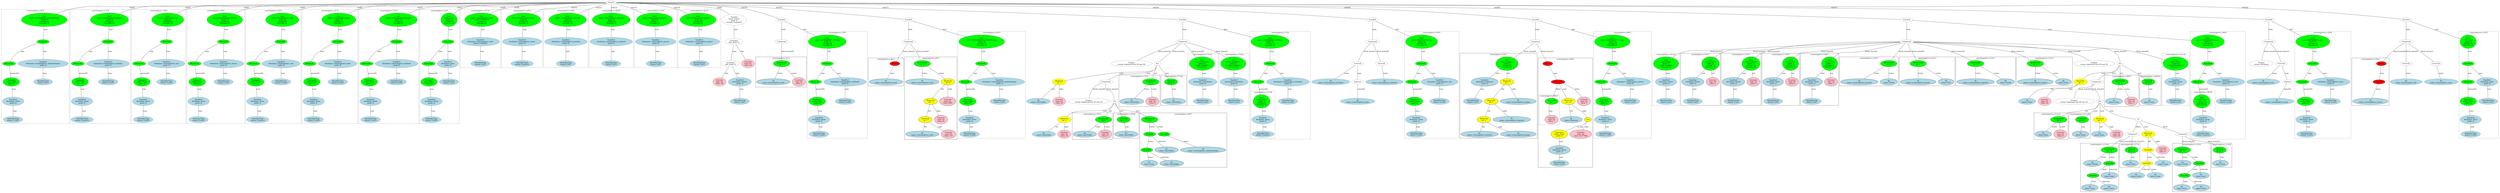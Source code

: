 strict graph "" {
	graph [bb="0,0,17471,1658.7"];
	node [label="\N"];
	subgraph cluster114 {
		graph [bb="6291,458.57,6657,1171.2",
			label="countnegative.c:65:3",
			lheight=0.21,
			lp="6474,1159.7",
			lwidth=1.58
		];
		115	[fillcolor=lightblue,
			height=0.74639,
			label="ID
name: countnegative_seed",
			pos="6413,955.72",
			style=filled,
			width=3.1623];
		114	[fillcolor=green,
			height=0.74639,
			label="Assignment
op: =",
			pos="6413,1113.3",
			style=filled,
			width=1.6106];
		114 -- 115	[label=lvalue,
			lp="6430,1029.1",
			pos="6413,1086.2 6413,1057.5 6413,1011.6 6413,982.85"];
		116	[fillcolor=yellow,
			height=0.74639,
			label="BinaryOp
op: %",
			pos="6594,955.72",
			style=filled,
			width=1.3749];
		114 -- 116	[label=rvalue,
			lp="6544,1029.1",
			pos="6442.5,1089.9 6467.8,1070.4 6505.1,1041 6536,1013.6 6548,1002.9 6560.8,990.48 6571.4,979.95"];
		117	[fillcolor=yellow,
			height=0.74639,
			label="BinaryOp
op: +",
			pos="6468,787.56",
			style=filled,
			width=1.3749];
		116 -- 117	[label=left,
			lp="6553.5,892.75",
			pos="6572,931.38 6558.2,916.37 6540.4,896.2 6526,877.25 6510.2,856.45 6494.1,831.43 6482.9,813.28"];
		122	[fillcolor=pink,
			height=1.041,
			label="Constant
type: int
value: 8095",
			pos="6592,787.56",
			style=filled,
			width=1.5713];
		116 -- 122	[label=right,
			lp="6607,892.75",
			pos="6593.7,928.76 6593.4,900.92 6592.8,856.5 6592.4,825.13"];
		118	[fillcolor=yellow,
			height=0.74639,
			label="BinaryOp
op: *",
			pos="6426,630",
			style=filled,
			width=1.3749];
		117 -- 118	[label=left,
			lp="6456.5,703.37",
			pos="6461.1,760.87 6453.3,732.05 6440.7,685.56 6432.9,656.72"];
		121	[fillcolor=pink,
			height=1.041,
			label="Constant
type: int
value: 81",
			pos="6541,630",
			style=filled,
			width=1.316];
		117 -- 121	[label=right,
			lp="6522,703.37",
			pos="6479.9,761.22 6492.1,735.13 6511.3,694.31 6524.9,665.34"];
		119	[fillcolor=lightblue,
			height=0.74639,
			label="ID
name: countnegative_seed",
			pos="6413,504.04",
			style=filled,
			width=3.1623];
		118 -- 119	[label=left,
			lp="6430.5,567.02",
			pos="6423.3,603.01 6421.1,581.86 6417.9,552.14 6415.7,530.99"];
		120	[fillcolor=pink,
			height=1.041,
			label="Constant
type: int
value: 133",
			pos="6597,504.04",
			style=filled,
			width=1.4535];
		118 -- 120	[label=right,
			lp="6532,567.02",
			pos="6454.1,607.57 6463.8,600.2 6474.9,591.94 6485,584.52 6509.9,566.29 6538.3,546.17 6560.2,530.73"];
	}
	subgraph cluster123 {
		graph [bb="6039,920.85,6283,1162.3",
			label="countnegative.c:66:3",
			lheight=0.21,
			lp="6161,1150.8",
			lwidth=1.58
		];
		124	[fillcolor=lightblue,
			height=0.74639,
			label="ID
name: countnegative_seed",
			pos="6161,955.72",
			style=filled,
			width=3.1623];
		123	[fillcolor=red,
			height=0.5,
			label=Return,
			pos="6221,1113.3",
			style=filled,
			width=0.95686];
		123 -- 124	[label=expr,
			lp="6203.5,1029.1",
			pos="6214.5,1095.3 6204,1068.2 6183.4,1014.7 6171,982.67"];
	}
	subgraph cluster126 {
		graph [bb="8720,461.17,9140,1392.4",
			label="countnegative.c:72:6",
			lheight=0.21,
			lp="8930,1380.9",
			lwidth=1.58,
			style=dashed
		];
		subgraph cluster129 {
			graph [bb="8728,469.17,8898,877.25",
				label="countnegative.c:72:39",
				lheight=0.21,
				lp="8813,865.75",
				lwidth=1.68,
				style=dashed
			];
			131	[fillcolor=lightblue,
				height=0.74639,
				label="IdentifierType
names: ['matrix']",
				pos="8813,504.04",
				style="filled,dashed",
				width=2.141];
			130	[fillcolor=lightblue,
				height=1.041,
				label="TypeDecl
declname: Array
quals: []",
				pos="8812,630",
				style="filled,dashed",
				width=2.1017];
			130 -- 131	[label=type,
				lp="8825,567.02",
				pos="8812.3,592.48 8812.5,572.77 8812.6,548.9 8812.8,531.09"];
			129	[fillcolor=green,
				height=1.6303,
				label="Decl
name: Array
quals: []
storage: []
funcspec: []",
				pos="8804,787.56",
				style="filled,dashed",
				width=1.6696];
			129 -- 130	[label=type,
				lp="8821,703.37",
				pos="8807,728.63 8808,708.25 8809.2,685.91 8810.1,667.75"];
		}
		128	[fillcolor=green,
			height=0.5,
			label=ParamList,
			pos="8775,955.72",
			style="filled,dashed",
			width=1.3179];
		128 -- 129	[label="params[0]",
			lp="8815,892.75",
			pos="8778,937.57 8781.8,916.01 8788.4,877.92 8794,845.65"];
		127	[fillcolor=green,
			height=0.5,
			label=FuncDecl,
			pos="8858,1113.3",
			style="filled,dashed",
			width=1.2457];
		127 -- 128	[label=args,
			lp="8828.5,1029.1",
			pos="8849.1,1095.6 8833.2,1065.9 8800.1,1003.8 8784.1,973.72"];
		132	[fillcolor=lightblue,
			height=1.041,
			label="TypeDecl
declname: countnegative_initialize
quals: []",
			pos="8986,955.72",
			style="filled,dashed",
			width=4.0462];
		127 -- 132	[label=type,
			lp="8942,1029.1",
			pos="8871.5,1095.9 8891.5,1071.6 8929.6,1025.2 8956.4,992.71"];
		133	[fillcolor=lightblue,
			height=0.74639,
			label="IdentifierType
names: ['void']",
			pos="8986,787.56",
			style="filled,dashed",
			width=1.9053];
		132 -- 133	[label=type,
			lp="8998,892.75",
			pos="8986,917.85 8986,886.48 8986,842.24 8986,814.5"];
		126	[fillcolor=green,
			height=1.6303,
			label="Decl
name: countnegative_initialize
quals: []
storage: []
funcspec: []",
			pos="8858,1302.7",
			style="filled,dashed",
			width=3.6141];
		126 -- 127	[label=type,
			lp="8870,1218.5",
			pos="8858,1243.9 8858,1205.2 8858,1156.8 8858,1131.5"];
	}
	subgraph cluster135 {
		graph [bb="8284,752.69,8496,1203",
			label="countnegative.c:74:16",
			lheight=0.21,
			lp="8390,1191.5",
			lwidth=1.68,
			style=dashed
		];
		137	[fillcolor=lightblue,
			height=0.74639,
			label="IdentifierType
names: ['int']",
			pos="8390,787.56",
			style="filled,dashed",
			width=1.8463];
		136	[fillcolor=lightblue,
			height=1.041,
			label="TypeDecl
declname: OuterIndex
quals: []",
			pos="8390,955.72",
			style="filled,dashed",
			width=2.7106];
		136 -- 137	[label=type,
			lp="8402,892.75",
			pos="8390,917.85 8390,886.48 8390,842.24 8390,814.5"];
		135	[fillcolor=green,
			height=1.6303,
			label="Decl
name: OuterIndex
quals: []
storage: ['register']
funcspec: []",
			pos="8382,1113.3",
			style="filled,dashed",
			width=2.2981];
		135 -- 136	[label=type,
			lp="8399,1029.1",
			pos="8385,1054.4 8386,1034 8387.2,1011.6 8388.1,993.48"];
	}
	subgraph cluster138 {
		graph [bb="8504,752.69,8712,1203",
			label="countnegative.c:74:28",
			lheight=0.21,
			lp="8608,1191.5",
			lwidth=1.68,
			style=dashed
		];
		140	[fillcolor=lightblue,
			height=0.74639,
			label="IdentifierType
names: ['int']",
			pos="8608,787.56",
			style="filled,dashed",
			width=1.8463];
		139	[fillcolor=lightblue,
			height=1.041,
			label="TypeDecl
declname: InnerIndex
quals: []",
			pos="8608,955.72",
			style="filled,dashed",
			width=2.6713];
		139 -- 140	[label=type,
			lp="8620,892.75",
			pos="8608,917.85 8608,886.48 8608,842.24 8608,814.5"];
		138	[fillcolor=green,
			height=1.6303,
			label="Decl
name: InnerIndex
quals: []
storage: ['register']
funcspec: []",
			pos="8601,1113.3",
			style="filled,dashed",
			width=2.2981];
		138 -- 139	[label=type,
			lp="8617,1029.1",
			pos="8603.6,1054.4 8604.5,1034 8605.5,1011.6 8606.3,993.48"];
	}
	subgraph cluster143 {
		graph [bb="7798,742.08,8088,1013.6",
			label="countnegative.c:77:9",
			lheight=0.21,
			lp="7943,1002.1",
			lwidth=1.58
		];
		144	[fillcolor=lightblue,
			height=0.74639,
			label="ID
name: OuterIndex",
			pos="7888,787.56",
			style=filled,
			width=2.2785];
		143	[fillcolor=green,
			height=0.74639,
			label="Assignment
op: =",
			pos="8022,955.72",
			style=filled,
			width=1.6106];
		143 -- 144	[label=lvalue,
			lp="7992,892.75",
			pos="8002.2,930.21 7977,898.97 7933.7,845.26 7908.3,813.72"];
		145	[fillcolor=pink,
			height=1.041,
			label="Constant
type: int
value: 0",
			pos="8034,787.56",
			style=filled,
			width=1.2767];
		143 -- 145	[label=rvalue,
			lp="8044,892.75",
			pos="8023.9,928.76 8025.9,900.92 8029.1,856.5 8031.4,825.13"];
	}
	subgraph cluster149 {
		graph [bb="8096,752.69,8276,1013.6",
			label="countnegative.c:77:42",
			lheight=0.21,
			lp="8186,1002.1",
			lwidth=1.68
		];
		150	[fillcolor=lightblue,
			height=0.74639,
			label="ID
name: OuterIndex",
			pos="8186,787.56",
			style=filled,
			width=2.2785];
		149	[fillcolor=green,
			height=0.74639,
			label="UnaryOp
op: p++",
			pos="8168,955.72",
			style=filled,
			width=1.316];
		149 -- 150	[label=expr,
			lp="8188.5,892.75",
			pos="8170.8,928.76 8174.2,897.63 8179.8,845.78 8183.2,814.61"];
	}
	subgraph cluster154 {
		graph [bb="7440,458.57,7726,687.87",
			label="countnegative.c:79:11",
			lheight=0.21,
			lp="7583,676.37",
			lwidth=1.68
		];
		155	[fillcolor=lightblue,
			height=0.74639,
			label="ID
name: InnerIndex",
			pos="7528,504.04",
			style=filled,
			width=2.2195];
		154	[fillcolor=green,
			height=0.74639,
			label="Assignment
op: =",
			pos="7660,630",
			style=filled,
			width=1.6106];
		154 -- 155	[label=lvalue,
			lp="7619,567.02",
			pos="7635.2,605.68 7612,583.94 7577.6,551.63 7554.1,529.53"];
		156	[fillcolor=pink,
			height=1.041,
			label="Constant
type: int
value: 0",
			pos="7672,504.04",
			style=filled,
			width=1.2767];
		154 -- 156	[label=rvalue,
			lp="7684,567.02",
			pos="7662.5,603.01 7664.2,585.26 7666.5,561.49 7668.4,541.81"];
	}
	subgraph cluster160 {
		graph [bb="7734,469.17,7910,687.87",
			label="countnegative.c:79:44",
			lheight=0.21,
			lp="7822,676.37",
			lwidth=1.68
		];
		161	[fillcolor=lightblue,
			height=0.74639,
			label="ID
name: InnerIndex",
			pos="7822,504.04",
			style=filled,
			width=2.2195];
		160	[fillcolor=green,
			height=0.74639,
			label="UnaryOp
op: p++",
			pos="7805,630",
			style=filled,
			width=1.316];
		160 -- 161	[label=expr,
			lp="7827.5,567.02",
			pos="7808.6,603.01 7811.5,581.86 7815.5,552.14 7818.4,530.99"];
	}
	subgraph cluster162 {
		graph [bb="7918,217.48,8524,687.87",
			label="countnegative.c:80:7",
			lheight=0.21,
			lp="8221,676.37",
			lwidth=1.58
		];
		165	[fillcolor=lightblue,
			height=0.74639,
			label="ID
name: Array",
			pos="7986,252.35",
			style=filled,
			width=1.6696];
		164	[fillcolor=green,
			height=0.5,
			label=ArrayRef,
			pos="7970,367.7",
			style=filled,
			width=1.2277];
		164 -- 165	[label=name,
			lp="7995.5,304.72",
			pos="7972.4,349.48 7975.1,330.9 7979.3,301.09 7982.3,279.59"];
		166	[fillcolor=lightblue,
			height=0.74639,
			label="ID
name: OuterIndex",
			pos="8146,252.35",
			style=filled,
			width=2.2785];
		164 -- 166	[label=subscript,
			lp="8098.5,304.72",
			pos="7991.3,351.75 8000.9,345.06 8012.4,337.14 8023,330.22 8051.3,311.64 8083.8,291.36 8108.3,276.3"];
		163	[fillcolor=green,
			height=0.5,
			label=ArrayRef,
			pos="7987,504.04",
			style=filled,
			width=1.2277];
		163 -- 164	[label=name,
			lp="7996.5,441.07",
			pos="7984.8,486.03 7981.6,460.33 7975.5,411.87 7972.2,386"];
		167	[fillcolor=lightblue,
			height=0.74639,
			label="ID
name: InnerIndex",
			pos="8112,367.7",
			style=filled,
			width=2.2195];
		163 -- 167	[label=subscript,
			lp="8074.5,441.07",
			pos="8002.1,486.84 8023.6,463.67 8063.5,420.87 8088.8,393.64"];
		162	[fillcolor=green,
			height=0.74639,
			label="Assignment
op: =",
			pos="7987,630",
			style=filled,
			width=1.6106];
		162 -- 163	[label=lvalue,
			lp="8004,567.02",
			pos="7987,603.01 7987,578.73 7987,543.18 7987,522.24"];
		168	[fillcolor=green,
			height=0.5,
			label=FuncCall,
			pos="8176,504.04",
			style=filled,
			width=1.1916];
		162 -- 168	[label=rvalue,
			lp="8110,567.02",
			pos="8019.5,607.69 8057.9,582.49 8120.8,541.24 8154,519.5"];
		169	[fillcolor=lightblue,
			height=0.74639,
			label="ID
name: countnegative_randomInteger",
			pos="8363,367.7",
			style=filled,
			width=4.2623];
		168 -- 169	[label=name,
			lp="8285.5,441.07",
			pos="8196.7,488.15 8228.4,465.4 8289.2,421.71 8327.9,393.95"];
	}
	subgraph cluster171 {
		graph [bb="9796,469.17,10175,1392.4",
			label="countnegative.c:83:6",
			lheight=0.21,
			lp="9985.5,1380.9",
			lwidth=1.58,
			style=dashed
		];
		176	[fillcolor=lightblue,
			height=0.74639,
			label="IdentifierType
names: ['void']",
			pos="9879,504.04",
			style="filled,dashed",
			width=1.9053];
		175	[fillcolor=lightblue,
			height=1.041,
			label="TypeDecl
declname: None
quals: []",
			pos="9879,630",
			style="filled,dashed",
			width=2.082];
		175 -- 176	[label=type,
			lp="9891,567.02",
			pos="9879,592.48 9879,572.77 9879,548.9 9879,531.09"];
		174	[fillcolor=green,
			height=1.041,
			label="Typename
name: None
quals: []",
			pos="9867,787.56",
			style="filled,dashed",
			width=1.6303];
		174 -- 175	[label=type,
			lp="9886,703.37",
			pos="9869.8,750.09 9871.7,725.21 9874.3,692.39 9876.2,667.51"];
		173	[fillcolor=green,
			height=0.5,
			label=ParamList,
			pos="9851,955.72",
			style="filled,dashed",
			width=1.3179];
		173 -- 174	[label="params[0]",
			lp="9886,892.75",
			pos="9852.7,937.57 9855.2,911.2 9860.1,860.1 9863.5,825.17"];
		172	[fillcolor=green,
			height=0.5,
			label=FuncDecl,
			pos="9914,1113.3",
			style="filled,dashed",
			width=1.2457];
		172 -- 173	[label=args,
			lp="9894.5,1029.1",
			pos="9907.1,1095.3 9895,1065.4 9870,1003.6 9857.9,973.65"];
		177	[fillcolor=lightblue,
			height=1.041,
			label="TypeDecl
declname: countnegative_init
quals: []",
			pos="10042,955.72",
			style="filled,dashed",
			width=3.4766];
		172 -- 177	[label=type,
			lp="9998,1029.1",
			pos="9927.5,1095.9 9947.5,1071.5 9985.9,1024.9 10013,992.4"];
		178	[fillcolor=lightblue,
			height=0.74639,
			label="IdentifierType
names: ['void']",
			pos="10042,787.56",
			style="filled,dashed",
			width=1.9053];
		177 -- 178	[label=type,
			lp="10054,892.75",
			pos="10042,917.85 10042,886.48 10042,842.24 10042,814.5"];
		171	[fillcolor=green,
			height=1.6303,
			label="Decl
name: countnegative_init
quals: []
storage: []
funcspec: []",
			pos="9914,1302.7",
			style="filled,dashed",
			width=3.0445];
		171 -- 172	[label=type,
			lp="9926,1218.5",
			pos="9914,1243.9 9914,1205.2 9914,1156.8 9914,1131.5"];
	}
	subgraph cluster187 {
		graph [bb="11117,469.17,11516,1392.4",
			label="countnegative.c:89:5",
			lheight=0.21,
			lp="11316,1380.9",
			lwidth=1.58,
			style=dashed
		];
		192	[fillcolor=lightblue,
			height=0.74639,
			label="IdentifierType
names: ['void']",
			pos="11200,504.04",
			style="filled,dashed",
			width=1.9053];
		191	[fillcolor=lightblue,
			height=1.041,
			label="TypeDecl
declname: None
quals: []",
			pos="11200,630",
			style="filled,dashed",
			width=2.082];
		191 -- 192	[label=type,
			lp="11212,567.02",
			pos="11200,592.48 11200,572.77 11200,548.9 11200,531.09"];
		190	[fillcolor=green,
			height=1.041,
			label="Typename
name: None
quals: []",
			pos="11188,787.56",
			style="filled,dashed",
			width=1.6303];
		190 -- 191	[label=type,
			lp="11207,703.37",
			pos="11191,750.09 11193,725.21 11195,692.39 11197,667.51"];
		189	[fillcolor=green,
			height=0.5,
			label=ParamList,
			pos="11172,955.72",
			style="filled,dashed",
			width=1.3179];
		189 -- 190	[label="params[0]",
			lp="11207,892.75",
			pos="11174,937.57 11176,911.2 11181,860.1 11184,825.17"];
		188	[fillcolor=green,
			height=0.5,
			label=FuncDecl,
			pos="11245,1113.3",
			style="filled,dashed",
			width=1.2457];
		188 -- 189	[label=args,
			lp="11220,1029.1",
			pos="11237,1095.3 11223,1065.4 11194,1003.6 11180,973.65"];
		193	[fillcolor=lightblue,
			height=1.041,
			label="TypeDecl
declname: countnegative_return
quals: []",
			pos="11373,955.72",
			style="filled,dashed",
			width=3.7516];
		188 -- 193	[label=type,
			lp="11329,1029.1",
			pos="11258,1095.9 11279,1071.5 11317,1024.9 11344,992.4"];
		194	[fillcolor=lightblue,
			height=0.74639,
			label="IdentifierType
names: ['int']",
			pos="11373,787.56",
			style="filled,dashed",
			width=1.8463];
		193 -- 194	[label=type,
			lp="11385,892.75",
			pos="11373,917.85 11373,886.48 11373,842.24 11373,814.5"];
		187	[fillcolor=green,
			height=1.6303,
			label="Decl
name: countnegative_return
quals: []
storage: []
funcspec: []",
			pos="11245,1302.7",
			style="filled,dashed",
			width=3.3195];
		187 -- 188	[label=type,
			lp="11257,1218.5",
			pos="11245,1243.9 11245,1205.2 11245,1156.8 11245,1131.5"];
	}
	subgraph cluster196 {
		graph [bb="10183,469.17,10714,1203",
			label="countnegative.c:91:7",
			lheight=0.21,
			lp="10448,1191.5",
			lwidth=1.58
		];
		198	[fillcolor=lightblue,
			height=0.74639,
			label="IdentifierType
names: ['int']",
			pos="10260,787.56",
			style="filled,dashed",
			width=1.8463];
		197	[fillcolor=lightblue,
			height=1.041,
			label="TypeDecl
declname: checksum
quals: []",
			pos="10337,955.72",
			style=filled,
			width=2.5731];
		197 -- 198	[label=type,
			lp="10322,892.75",
			pos="10320,918.67 10306,887.17 10285,842.22 10272,814.25"];
		196	[fillcolor=green,
			height=1.6303,
			label="Decl
name: checksum
quals: []
storage: []
funcspec: []",
			pos="10524,1113.3",
			style=filled,
			width=2.141];
		196 -- 197	[label=type,
			lp="10443,1029.1",
			pos="10472,1069.4 10442,1044.2 10404,1012.9 10377,989.64"];
		199	[fillcolor=yellow,
			height=0.74639,
			label="BinaryOp
op: +",
			pos="10524,955.72",
			style=filled,
			width=1.3749];
		196 -- 199	[label=init,
			lp="10534,1029.1",
			pos="10524,1054.4 10524,1029.8 10524,1002.5 10524,982.97"];
		200	[fillcolor=yellow,
			height=0.74639,
			label="BinaryOp
op: +",
			pos="10394,787.56",
			style=filled,
			width=1.3749];
		199 -- 200	[label=left,
			lp="10482,892.75",
			pos="10501,931.82 10487,916.82 10468,896.49 10453,877.25 10437,856.57 10420,831.55 10409,813.36"];
		205	[fillcolor=lightblue,
			height=0.74639,
			label="ID
name: countnegative_negcnt",
			pos="10584,787.56",
			style=filled,
			width=3.398];
		199 -- 205	[label=right,
			lp="10562,892.75",
			pos="10533,929.12 10544,897.99 10563,845.73 10575,814.46"];
		201	[fillcolor=yellow,
			height=0.74639,
			label="BinaryOp
op: +",
			pos="10372,630",
			style=filled,
			width=1.3749];
		200 -- 201	[label=left,
			lp="10392,703.37",
			pos="10390,760.52 10386,731.72 10380,685.59 10376,656.86"];
		204	[fillcolor=lightblue,
			height=0.74639,
			label="ID
name: countnegative_negtotal",
			pos="10567,630",
			style=filled,
			width=3.5355];
		200 -- 204	[label=right,
			lp="10504,703.37",
			pos="10417,763.46 10428,752.77 10441,740 10453,728.87 10481,703.49 10513,675.7 10537,656.23"];
		202	[fillcolor=lightblue,
			height=0.74639,
			label="ID
name: countnegative_postotal",
			pos="10318,504.04",
			style=filled,
			width=3.5159];
		201 -- 202	[label=left,
			lp="10358,567.02",
			pos="10361,603.61 10352,582.37 10339,552.18 10329,530.82"];
		203	[fillcolor=lightblue,
			height=0.74639,
			label="ID
name: countnegative_poscnt",
			pos="10584,504.04",
			style=filled,
			width=3.3784];
		201 -- 203	[label=right,
			lp="10485,567.02",
			pos="10399,607.2 10409,599.64 10420,591.36 10431,584.52 10464,563.69 10503,543.44 10534,528.6"];
	}
	subgraph cluster206 {
		graph [bb="10722,217.48,11109,1162.3",
			label="countnegative.c:96:3",
			lheight=0.21,
			lp="10916,1150.8",
			lwidth=1.58
		];
		subgraph cluster216 {
			graph [bb="10730,584.52,10867,845.43",
				label="countnegative.c:96:51",
				lheight=0.21,
				lp="10798,833.93",
				lwidth=1.68,
				style=dashed
			];
			217	[fillcolor=pink,
				height=1.041,
				label="Constant
type: int
value: 1",
				pos="10811,630",
				style=filled,
				width=1.2767];
			216	[fillcolor=green,
				height=0.74639,
				label="UnaryOp
op: -",
				pos="10811,787.56",
				style=filled,
				width=1.316];
			216 -- 217	[label=expr,
				lp="10808,703.37",
				pos="10803,760.85 10798,742.75 10793,717.91 10796,695.87 10797,686.33 10799,676.16 10801,666.77"];
		}
		209	[fillcolor=lightblue,
			height=0.74639,
			label="ID
name: checksum",
			pos="10952,630",
			style=filled,
			width=2.141];
		208	[fillcolor=yellow,
			height=0.74639,
			label="BinaryOp
op: ==",
			pos="10934,787.56",
			style=filled,
			width=1.3749];
		208 -- 209	[label=left,
			lp="10954,703.37",
			pos="10937,760.52 10940,731.72 10946,685.59 10949,656.86"];
		210	[fillcolor=yellow,
			height=0.5,
			label=Cast,
			pos="11074,630",
			style=filled,
			width=0.75];
		208 -- 210	[label=right,
			lp="11044,703.37",
			pos="10957,763.52 10967,752.84 10980,740.06 10992,728.87 11012,710.09 11020,708.75 11038,687.87 11049,675.21 11059,659.1 11065,647.26"];
		211	[fillcolor=yellow,
			height=1.041,
			label="Typename
name: None
quals: []",
			pos="10873,504.04",
			style=filled,
			width=1.6303];
		210 -- 211	[label=to_type,
			lp="11022,567.02",
			pos="11065,612.86 11058,603.31 11049,591.71 11038,584.52 11024,575.41 11017,580.68 11002,574.52 10973,562.94 10967,556.32 10940,541.52 \
10933,537.5 10925,533.21 10917,529.04"];
		214	[fillcolor=pink,
			height=1.041,
			label="Constant
type: int
value: 0x1778de",
			pos="11025,504.04",
			style=filled,
			width=2.1017];
		210 -- 214	[label=expr,
			lp="11066,567.02",
			pos="11067,612.28 11060,594.11 11049,564.52 11039,541.02"];
		212	[fillcolor=lightblue,
			height=1.041,
			label="TypeDecl
declname: None
quals: []",
			pos="10873,367.7",
			style=filled,
			width=2.082];
		211 -- 212	[label=type,
			lp="10885,441.07",
			pos="10873,466.33 10873,447.38 10873,424.31 10873,405.36"];
		213	[fillcolor=lightblue,
			height=0.74639,
			label="IdentifierType
names: ['int']",
			pos="10873,252.35",
			style="filled,dashed",
			width=1.8463];
		212 -- 213	[label=type,
			lp="10885,304.72",
			pos="10873,330.21 10873,313.64 10873,294.43 10873,279.35"];
		207	[fillcolor=red,
			height=0.5,
			label=TernaryOp,
			pos="10857,955.72",
			style=filled,
			width=1.3721];
		207 -- 216	[label=iffalse,
			lp="10858,892.75",
			pos="10852,937.57 10844,908.3 10828,848.56 10818,814.27"];
		207 -- 208	[label=cond,
			lp="10902,892.75",
			pos="10865,937.88 10878,908.59 10906,848.13 10922,813.8"];
		215	[fillcolor=pink,
			height=1.041,
			label="Constant
type: int
value: 0",
			pos="11047,787.56",
			style=filled,
			width=1.2767];
		207 -- 215	[label=iftrue,
			lp="10998,892.75",
			pos="10889,941.9 10918,928.9 10962,906.54 10992,877.25 11008,861.76 11021,840.68 11031,822.96"];
		206	[fillcolor=red,
			height=0.5,
			label=Return,
			pos="10787,1113.3",
			style=filled,
			width=0.95686];
		206 -- 207	[label=expr,
			lp="10840,1029.1",
			pos="10794,1095.6 10808,1065.9 10836,1003.8 10849,973.72"];
	}
	subgraph cluster219 {
		graph [bb="15302,461.17,15688,1392.4",
			label="countnegative.c:99:6",
			lheight=0.21,
			lp="15495,1380.9",
			lwidth=1.58,
			style=dashed
		];
		subgraph cluster222 {
			graph [bb="15310,469.17,15480,877.25",
				label="countnegative.c:99:32",
				lheight=0.21,
				lp="15395,865.75",
				lwidth=1.68,
				style=dashed
			];
			224	[fillcolor=lightblue,
				height=0.74639,
				label="IdentifierType
names: ['matrix']",
				pos="15395,504.04",
				style="filled,dashed",
				width=2.141];
			223	[fillcolor=lightblue,
				height=1.041,
				label="TypeDecl
declname: Array
quals: []",
				pos="15394,630",
				style="filled,dashed",
				width=2.1017];
			223 -- 224	[label=type,
				lp="15407,567.02",
				pos="15394,592.48 15394,572.77 15395,548.9 15395,531.09"];
			222	[fillcolor=green,
				height=1.6303,
				label="Decl
name: Array
quals: []
storage: []
funcspec: []",
				pos="15386,787.56",
				style="filled,dashed",
				width=1.6696];
			222 -- 223	[label=type,
				lp="15403,703.37",
				pos="15389,728.63 15390,708.25 15391,685.91 15392,667.75"];
		}
		221	[fillcolor=green,
			height=0.5,
			label=ParamList,
			pos="15357,955.72",
			style="filled,dashed",
			width=1.3179];
		221 -- 222	[label="params[0]",
			lp="15397,892.75",
			pos="15360,937.57 15364,916.01 15370,877.92 15376,845.65"];
		220	[fillcolor=green,
			height=0.5,
			label=FuncDecl,
			pos="15423,1113.3",
			style="filled,dashed",
			width=1.2457];
		220 -- 221	[label=args,
			lp="15402,1029.1",
			pos="15416,1095.3 15403,1065.4 15377,1003.6 15364,973.65"];
		225	[fillcolor=lightblue,
			height=1.041,
			label="TypeDecl
declname: countnegative_sum
quals: []",
			pos="15551,955.72",
			style="filled,dashed",
			width=3.5748];
		220 -- 225	[label=type,
			lp="15507,1029.1",
			pos="15436,1095.9 15457,1071.5 15495,1024.9 15522,992.4"];
		226	[fillcolor=lightblue,
			height=0.74639,
			label="IdentifierType
names: ['void']",
			pos="15557,787.56",
			style="filled,dashed",
			width=1.9053];
		225 -- 226	[label=type,
			lp="15566,892.75",
			pos="15552,917.85 15553,886.48 15555,842.24 15556,814.5"];
		219	[fillcolor=green,
			height=1.6303,
			label="Decl
name: countnegative_sum
quals: []
storage: []
funcspec: []",
			pos="15423,1302.7",
			style="filled,dashed",
			width=3.1427];
		219 -- 220	[label=type,
			lp="15435,1218.5",
			pos="15423,1243.9 15423,1205.2 15423,1156.8 15423,1131.5"];
	}
	subgraph cluster228 {
		graph [bb="15112,752.69,15294,1203",
			label="countnegative.c:101:16",
			lheight=0.21,
			lp="15203,1191.5",
			lwidth=1.76,
			style=dashed
		];
		230	[fillcolor=lightblue,
			height=0.74639,
			label="IdentifierType
names: ['int']",
			pos="15203,787.56",
			style="filled,dashed",
			width=1.8463];
		229	[fillcolor=lightblue,
			height=1.041,
			label="TypeDecl
declname: Outer
quals: []",
			pos="15203,955.72",
			style="filled,dashed",
			width=2.1017];
		229 -- 230	[label=type,
			lp="15215,892.75",
			pos="15203,917.85 15203,886.48 15203,842.24 15203,814.5"];
		228	[fillcolor=green,
			height=1.6303,
			label="Decl
name: Outer
quals: []
storage: ['register']
funcspec: []",
			pos="15203,1113.3",
			style="filled,dashed",
			width=2.2981];
		228 -- 229	[label=type,
			lp="15215,1029.1",
			pos="15203,1054.4 15203,1034 15203,1011.6 15203,993.48"];
	}
	subgraph cluster231 {
		graph [bb="11524,752.69,11706,1203",
			label="countnegative.c:101:23",
			lheight=0.21,
			lp="11615,1191.5",
			lwidth=1.76,
			style=dashed
		];
		233	[fillcolor=lightblue,
			height=0.74639,
			label="IdentifierType
names: ['int']",
			pos="11615,787.56",
			style="filled,dashed",
			width=1.8463];
		232	[fillcolor=lightblue,
			height=1.041,
			label="TypeDecl
declname: Inner
quals: []",
			pos="11615,955.72",
			style="filled,dashed",
			width=2.0624];
		232 -- 233	[label=type,
			lp="11627,892.75",
			pos="11615,917.85 11615,886.48 11615,842.24 11615,814.5"];
		231	[fillcolor=green,
			height=1.6303,
			label="Decl
name: Inner
quals: []
storage: ['register']
funcspec: []",
			pos="11615,1113.3",
			style="filled,dashed",
			width=2.2981];
		231 -- 232	[label=type,
			lp="11627,1029.1",
			pos="11615,1054.4 11615,1034 11615,1011.6 11615,993.48"];
	}
	subgraph cluster234 {
		graph [bb="11714,752.69,11992,1203",
			label="countnegative.c:103:7",
			lheight=0.21,
			lp="11853,1191.5",
			lwidth=1.68
		];
		236	[fillcolor=lightblue,
			height=0.74639,
			label="IdentifierType
names: ['int']",
			pos="11798,787.56",
			style="filled,dashed",
			width=1.8463];
		235	[fillcolor=lightblue,
			height=1.041,
			label="TypeDecl
declname: Ptotal
quals: []",
			pos="11798,955.72",
			style=filled,
			width=2.1213];
		235 -- 236	[label=type,
			lp="11810,892.75",
			pos="11798,917.85 11798,886.48 11798,842.24 11798,814.5"];
		234	[fillcolor=green,
			height=1.6303,
			label="Decl
name: Ptotal
quals: []
storage: []
funcspec: []",
			pos="11923,1113.3",
			style=filled,
			width=1.6892];
		234 -- 235	[label=type,
			lp="11873,1029.1",
			pos="11886,1066.5 11867,1042.3 11843,1013.1 11825,990.87"];
		237	[fillcolor=pink,
			height=1.041,
			label="Constant
type: int
value: 0",
			pos="11938,955.72",
			style=filled,
			width=1.2767];
		234 -- 237	[label=init,
			lp="11942,1029.1",
			pos="11929,1054.8 11931,1034.2 11933,1011.6 11934,993.23"];
	}
	subgraph cluster238 {
		graph [bb="12000,752.69,12282,1203",
			label="countnegative.c:104:7",
			lheight=0.21,
			lp="12141,1191.5",
			lwidth=1.68
		];
		240	[fillcolor=lightblue,
			height=0.74639,
			label="IdentifierType
names: ['int']",
			pos="12086,787.56",
			style="filled,dashed",
			width=1.8463];
		239	[fillcolor=lightblue,
			height=1.041,
			label="TypeDecl
declname: Ntotal
quals: []",
			pos="12086,955.72",
			style=filled,
			width=2.1606];
		239 -- 240	[label=type,
			lp="12098,892.75",
			pos="12086,917.85 12086,886.48 12086,842.24 12086,814.5"];
		238	[fillcolor=green,
			height=1.6303,
			label="Decl
name: Ntotal
quals: []
storage: []
funcspec: []",
			pos="12212,1113.3",
			style=filled,
			width=1.7285];
		238 -- 239	[label=type,
			lp="12161,1029.1",
			pos="12175,1066 12155,1042 12132,1013.2 12114,991.18"];
		241	[fillcolor=pink,
			height=1.041,
			label="Constant
type: int
value: 0",
			pos="12228,955.72",
			style=filled,
			width=1.2767];
		238 -- 241	[label=init,
			lp="12230,1029.1",
			pos="12218,1054.8 12220,1034.2 12222,1011.6 12224,993.23"];
	}
	subgraph cluster242 {
		graph [bb="12290,752.69,12558,1203",
			label="countnegative.c:105:7",
			lheight=0.21,
			lp="12424,1191.5",
			lwidth=1.68
		];
		244	[fillcolor=lightblue,
			height=0.74639,
			label="IdentifierType
names: ['int']",
			pos="12369,787.56",
			style="filled,dashed",
			width=1.8463];
		243	[fillcolor=lightblue,
			height=1.041,
			label="TypeDecl
declname: Pcnt
quals: []",
			pos="12369,955.72",
			style=filled,
			width=1.9838];
		243 -- 244	[label=type,
			lp="12381,892.75",
			pos="12369,917.85 12369,886.48 12369,842.24 12369,814.5"];
		242	[fillcolor=green,
			height=1.6303,
			label="Decl
name: Pcnt
quals: []
storage: []
funcspec: []",
			pos="12493,1113.3",
			style=filled,
			width=1.591];
		242 -- 243	[label=type,
			lp="12443,1029.1",
			pos="12457,1067.3 12438,1042.9 12414,1013.2 12396,990.74"];
		245	[fillcolor=pink,
			height=1.041,
			label="Constant
type: int
value: 0",
			pos="12504,955.72",
			style=filled,
			width=1.2767];
		242 -- 245	[label=init,
			lp="12510,1029.1",
			pos="12497,1054.4 12499,1034 12500,1011.6 12501,993.48"];
	}
	subgraph cluster246 {
		graph [bb="12566,752.69,12838,1203",
			label="countnegative.c:106:7",
			lheight=0.21,
			lp="12702,1191.5",
			lwidth=1.68
		];
		248	[fillcolor=lightblue,
			height=0.74639,
			label="IdentifierType
names: ['int']",
			pos="12647,787.56",
			style="filled,dashed",
			width=1.8463];
		247	[fillcolor=lightblue,
			height=1.041,
			label="TypeDecl
declname: Ncnt
quals: []",
			pos="12647,955.72",
			style=filled,
			width=2.0231];
		247 -- 248	[label=type,
			lp="12659,892.75",
			pos="12647,917.85 12647,886.48 12647,842.24 12647,814.5"];
		246	[fillcolor=green,
			height=1.6303,
			label="Decl
name: Ncnt
quals: []
storage: []
funcspec: []",
			pos="12773,1113.3",
			style=filled,
			width=1.591];
		246 -- 247	[label=type,
			lp="12722,1029.1",
			pos="12737,1067.7 12717,1043.3 12693,1013.5 12675,990.92"];
		249	[fillcolor=pink,
			height=1.041,
			label="Constant
type: int
value: 0",
			pos="12784,955.72",
			style=filled,
			width=1.2767];
		246 -- 249	[label=init,
			lp="12790,1029.1",
			pos="12777,1054.4 12779,1034 12780,1011.6 12781,993.48"];
	}
	subgraph cluster252 {
		graph [bb="14707,742.08,14953,1013.6",
			label="countnegative.c:109:9",
			lheight=0.21,
			lp="14830,1002.1",
			lwidth=1.68
		];
		253	[fillcolor=lightblue,
			height=0.74639,
			label="ID
name: Outer",
			pos="14775,787.56",
			style=filled,
			width=1.6696];
		252	[fillcolor=green,
			height=0.74639,
			label="Assignment
op: =",
			pos="14807,955.72",
			style=filled,
			width=1.6106];
		252 -- 253	[label=lvalue,
			lp="14813,892.75",
			pos="14802,928.76 14796,897.54 14786,845.47 14780,814.34"];
		254	[fillcolor=pink,
			height=1.041,
			label="Constant
type: int
value: 0",
			pos="14899,787.56",
			style=filled,
			width=1.2767];
		252 -- 254	[label=rvalue,
			lp="14862,892.75",
			pos="14821,929.49 14837,900.8 14863,853.84 14880,822.09"];
	}
	subgraph cluster258 {
		graph [bb="14961,752.69,15104,1013.6",
			label="countnegative.c:109:32",
			lheight=0.21,
			lp="15032,1002.1",
			lwidth=1.76
		];
		259	[fillcolor=lightblue,
			height=0.74639,
			label="ID
name: Outer",
			pos="15029,787.56",
			style=filled,
			width=1.6696];
		258	[fillcolor=green,
			height=0.74639,
			label="UnaryOp
op: p++",
			pos="15022,955.72",
			style=filled,
			width=1.316];
		258 -- 259	[label=expr,
			lp="15038,892.75",
			pos="15023,928.76 15024,897.63 15027,845.78 15028,814.61"];
	}
	subgraph cluster263 {
		graph [bb="14197,458.57,14441,687.87",
			label="countnegative.c:111:11",
			lheight=0.21,
			lp="14319,676.37",
			lwidth=1.76
		];
		264	[fillcolor=lightblue,
			height=0.74639,
			label="ID
name: Inner",
			pos="14264,504.04",
			style=filled,
			width=1.6303];
		263	[fillcolor=green,
			height=0.74639,
			label="Assignment
op: =",
			pos="14375,630",
			style=filled,
			width=1.6106];
		263 -- 264	[label=lvalue,
			lp="14344,567.02",
			pos="14353,604.8 14334,582.96 14305,551 14286,529.18"];
		265	[fillcolor=pink,
			height=1.041,
			label="Constant
type: int
value: 0",
			pos="14387,504.04",
			style=filled,
			width=1.2767];
		263 -- 265	[label=rvalue,
			lp="14399,567.02",
			pos="14378,603.01 14379,585.26 14382,561.49 14383,541.81"];
	}
	subgraph cluster269 {
		graph [bb="14449,469.17,14592,687.87",
			label="countnegative.c:111:34",
			lheight=0.21,
			lp="14520,676.37",
			lwidth=1.76
		];
		270	[fillcolor=lightblue,
			height=0.74639,
			label="ID
name: Inner",
			pos="14524,504.04",
			style=filled,
			width=1.6303];
		269	[fillcolor=green,
			height=0.74639,
			label="UnaryOp
op: p++",
			pos="14531,630",
			style=filled,
			width=1.316];
		269 -- 270	[label=expr,
			lp="14540,567.02",
			pos="14530,603.01 14528,581.86 14527,552.14 14525,530.99"];
	}
	subgraph cluster280 {
		graph [bb="15178,8,15452,425.57",
			label="countnegative.c:113:9",
			lheight=0.21,
			lp="15315,414.07",
			lwidth=1.68
		];
		281	[fillcolor=lightblue,
			height=0.74639,
			label="ID
name: Ptotal",
			pos="15249,252.35",
			style=filled,
			width=1.6892];
		280	[fillcolor=green,
			height=0.74639,
			label="Assignment
op: +=",
			pos="15249,367.7",
			style=filled,
			width=1.6106];
		280 -- 281	[label=lvalue,
			lp="15266,304.72",
			pos="15249,340.69 15249,322.26 15249,297.64 15249,279.23"];
		282	[fillcolor=green,
			height=0.5,
			label=ArrayRef,
			pos="15372,252.35",
			style=filled,
			width=1.2277];
		280 -- 282	[label=rvalue,
			lp="15339,304.72",
			pos="15274,343.49 15298,321.34 15334,288.56 15355,269.24"];
		283	[fillcolor=green,
			height=0.5,
			label=ArrayRef,
			pos="15260,147.61",
			style=filled,
			width=1.2277];
		282 -- 283	[label=name,
			lp="15338,199.98",
			pos="15354,235.3 15333,216 15298,183.8 15277,164.55"];
		286	[fillcolor=lightblue,
			height=0.74639,
			label="ID
name: Inner",
			pos="15381,147.61",
			style=filled,
			width=1.6303];
		282 -- 286	[label=subscript,
			lp="15402,199.98",
			pos="15374,233.92 15375,217.66 15377,193.19 15379,174.62"];
		284	[fillcolor=lightblue,
			height=0.74639,
			label="ID
name: Array",
			pos="15246,42.87",
			style=filled,
			width=1.6696];
		283 -- 284	[label=name,
			lp="15270,95.24",
			pos="15258,129.18 15255,112.92 15252,88.452 15250,69.883"];
		285	[fillcolor=lightblue,
			height=0.74639,
			label="ID
name: Outer",
			pos="15384,42.87",
			style=filled,
			width=1.6696];
		283 -- 285	[label=subscript,
			lp="15354,95.24",
			pos="15279,131.23 15299,114.21 15332,86.605 15356,66.983"];
	}
	subgraph cluster287 {
		graph [bb="15460,217.48,15597,425.57",
			label="countnegative.c:114:9",
			lheight=0.21,
			lp="15528,414.07",
			lwidth=1.68
		];
		288	[fillcolor=lightblue,
			height=0.74639,
			label="ID
name: Pcnt",
			pos="15523,252.35",
			style=filled,
			width=1.5321];
		287	[fillcolor=green,
			height=0.74639,
			label="UnaryOp
op: p++",
			pos="15519,367.7",
			style=filled,
			width=1.316];
		287 -- 288	[label=expr,
			lp="15534,304.72",
			pos="15520,340.69 15521,322.26 15521,297.64 15522,279.23"];
	}
	subgraph cluster290 {
		graph [bb="14519,8,14793,425.57",
			label="countnegative.c:116:9",
			lheight=0.21,
			lp="14656,414.07",
			lwidth=1.68
		];
		291	[fillcolor=lightblue,
			height=0.74639,
			label="ID
name: Ntotal",
			pos="14602,252.35",
			style=filled,
			width=1.7285];
		290	[fillcolor=green,
			height=0.74639,
			label="Assignment
op: +=",
			pos="14726,367.7",
			style=filled,
			width=1.6106];
		290 -- 291	[label=lvalue,
			lp="14681,304.72",
			pos="14701,343.49 14679,324.06 14649,296.45 14628,276.92"];
		292	[fillcolor=green,
			height=0.5,
			label=ArrayRef,
			pos="14726,252.35",
			style=filled,
			width=1.2277];
		290 -- 292	[label=rvalue,
			lp="14743,304.72",
			pos="14726,340.69 14726,319.12 14726,289.08 14726,270.44"];
		293	[fillcolor=green,
			height=0.5,
			label=ArrayRef,
			pos="14605,147.61",
			style=filled,
			width=1.2277];
		292 -- 293	[label=name,
			lp="14688,199.98",
			pos="14708,235.75 14685,216.32 14646,183.36 14623,164.02"];
		296	[fillcolor=lightblue,
			height=0.74639,
			label="ID
name: Inner",
			pos="14726,147.61",
			style=filled,
			width=1.6303];
		292 -- 296	[label=subscript,
			lp="14750,199.98",
			pos="14726,233.92 14726,217.66 14726,193.19 14726,174.62"];
		294	[fillcolor=lightblue,
			height=0.74639,
			label="ID
name: Array",
			pos="14587,42.87",
			style=filled,
			width=1.6696];
		293 -- 294	[label=name,
			lp="14614,95.24",
			pos="14602,129.64 14599,113.34 14595,88.491 14592,69.725"];
		295	[fillcolor=lightblue,
			height=0.74639,
			label="ID
name: Outer",
			pos="14725,42.87",
			style=filled,
			width=1.6696];
		293 -- 295	[label=subscript,
			lp="14698,95.24",
			pos="14623,131.01 14643,114.05 14675,86.784 14698,67.266"];
	}
	subgraph cluster297 {
		graph [bb="14801,217.48,14938,425.57",
			label="countnegative.c:117:9",
			lheight=0.21,
			lp="14870,414.07",
			lwidth=1.68
		];
		298	[fillcolor=lightblue,
			height=0.74639,
			label="ID
name: Ncnt",
			pos="14871,252.35",
			style=filled,
			width=1.5713];
		297	[fillcolor=green,
			height=0.74639,
			label="UnaryOp
op: p++",
			pos="14880,367.7",
			style=filled,
			width=1.316];
		297 -- 298	[label=expr,
			lp="14888,304.72",
			pos="14878,340.69 14876,322.26 14875,297.64 14873,279.23"];
	}
	subgraph cluster299 {
		graph [bb="12846,920.85,13255,1171.2",
			label="countnegative.c:120:3",
			lheight=0.21,
			lp="13050,1159.7",
			lwidth=1.68
		];
		300	[fillcolor=lightblue,
			height=0.74639,
			label="ID
name: countnegative_postotal",
			pos="12981,955.72",
			style=filled,
			width=3.5159];
		299	[fillcolor=green,
			height=0.74639,
			label="Assignment
op: =",
			pos="13186,1113.3",
			style=filled,
			width=1.6106];
		299 -- 300	[label=lvalue,
			lp="13101,1029.1",
			pos="13157,1090 13119,1061.3 13054,1011.7 13014,981.8"];
		301	[fillcolor=lightblue,
			height=0.74639,
			label="ID
name: Ptotal",
			pos="13186,955.72",
			style=filled,
			width=1.6892];
		299 -- 301	[label=rvalue,
			lp="13203,1029.1",
			pos="13186,1086.2 13186,1057.5 13186,1011.6 13186,982.85"];
	}
	subgraph cluster302 {
		graph [bb="13263,920.85,13651,1171.2",
			label="countnegative.c:121:3",
			lheight=0.21,
			lp="13457,1159.7",
			lwidth=1.68
		];
		303	[fillcolor=lightblue,
			height=0.74639,
			label="ID
name: countnegative_poscnt",
			pos="13393,955.72",
			style=filled,
			width=3.3784];
		302	[fillcolor=green,
			height=0.74639,
			label="Assignment
op: =",
			pos="13393,1113.3",
			style=filled,
			width=1.6106];
		302 -- 303	[label=lvalue,
			lp="13410,1029.1",
			pos="13393,1086.2 13393,1057.5 13393,1011.6 13393,982.85"];
		304	[fillcolor=lightblue,
			height=0.74639,
			label="ID
name: Pcnt",
			pos="13588,955.72",
			style=filled,
			width=1.5321];
		302 -- 304	[label=rvalue,
			lp="13531,1029.1",
			pos="13424,1090.2 13451,1070.7 13491,1041 13524,1013.6 13537,1002.9 13551,990.41 13563,979.9"];
	}
	subgraph cluster305 {
		graph [bb="13659,920.85,14072,1171.2",
			label="countnegative.c:122:3",
			lheight=0.21,
			lp="13866,1159.7",
			lwidth=1.68
		];
		306	[fillcolor=lightblue,
			height=0.74639,
			label="ID
name: countnegative_negtotal",
			pos="13794,955.72",
			style=filled,
			width=3.5355];
		305	[fillcolor=green,
			height=0.74639,
			label="Assignment
op: =",
			pos="13794,1113.3",
			style=filled,
			width=1.6106];
		305 -- 306	[label=lvalue,
			lp="13811,1029.1",
			pos="13794,1086.2 13794,1057.5 13794,1011.6 13794,982.85"];
		307	[fillcolor=lightblue,
			height=0.74639,
			label="ID
name: Ntotal",
			pos="14002,955.72",
			style=filled,
			width=1.7285];
		305 -- 307	[label=rvalue,
			lp="13937,1029.1",
			pos="13825,1090.5 13853,1070.7 13894,1040.6 13930,1013.6 13944,1002.6 13960,990.15 13973,979.69"];
	}
	subgraph cluster308 {
		graph [bb="14080,920.85,14472,1171.2",
			label="countnegative.c:123:3",
			lheight=0.21,
			lp="14276,1159.7",
			lwidth=1.68
		];
		309	[fillcolor=lightblue,
			height=0.74639,
			label="ID
name: countnegative_negcnt",
			pos="14210,955.72",
			style=filled,
			width=3.398];
		308	[fillcolor=green,
			height=0.74639,
			label="Assignment
op: =",
			pos="14210,1113.3",
			style=filled,
			width=1.6106];
		308 -- 309	[label=lvalue,
			lp="14227,1029.1",
			pos="14210,1086.2 14210,1057.5 14210,1011.6 14210,982.85"];
		310	[fillcolor=lightblue,
			height=0.74639,
			label="ID
name: Ncnt",
			pos="14407,955.72",
			style=filled,
			width=1.5713];
		308 -- 310	[label=rvalue,
			lp="14348,1029.1",
			pos="14240,1090.3 14267,1070.7 14307,1040.8 14341,1013.6 14354,1002.8 14369,990.31 14381,979.82"];
	}
	subgraph cluster312 {
		graph [bb="16036,469.17,16429,1392.4",
			label="countnegative.c:129:6",
			lheight=0.21,
			lp="16232,1380.9",
			lwidth=1.68,
			style=dashed
		];
		317	[fillcolor=lightblue,
			height=0.74639,
			label="IdentifierType
names: ['void']",
			pos="16119,504.04",
			style="filled,dashed",
			width=1.9053];
		316	[fillcolor=lightblue,
			height=1.041,
			label="TypeDecl
declname: None
quals: []",
			pos="16119,630",
			style="filled,dashed",
			width=2.082];
		316 -- 317	[label=type,
			lp="16131,567.02",
			pos="16119,592.48 16119,572.77 16119,548.9 16119,531.09"];
		315	[fillcolor=green,
			height=1.041,
			label="Typename
name: None
quals: []",
			pos="16109,787.56",
			style="filled,dashed",
			width=1.6303];
		315 -- 316	[label=type,
			lp="16127,703.37",
			pos="16111,750.09 16113,725.21 16115,692.39 16117,667.51"];
		314	[fillcolor=green,
			height=0.5,
			label=ParamList,
			pos="16091,955.72",
			style="filled,dashed",
			width=1.3179];
		314 -- 315	[label="params[0]",
			lp="16127,892.75",
			pos="16093,937.57 16096,911.2 16101,860.1 16105,825.17"];
		313	[fillcolor=green,
			height=0.5,
			label=FuncDecl,
			pos="16160,1113.3",
			style="filled,dashed",
			width=1.2457];
		313 -- 314	[label=args,
			lp="16138,1029.1",
			pos="16152,1095.3 16139,1065.4 16112,1003.6 16099,973.65"];
		318	[fillcolor=lightblue,
			height=1.041,
			label="TypeDecl
declname: countnegative_main
quals: []",
			pos="16289,955.72",
			style="filled,dashed",
			width=3.673];
		313 -- 318	[label=type,
			lp="16245,1029.1",
			pos="16174,1095.9 16194,1071.5 16232,1024.9 16259,992.4"];
		319	[fillcolor=lightblue,
			height=0.74639,
			label="IdentifierType
names: ['void']",
			pos="16289,787.56",
			style="filled,dashed",
			width=1.9053];
		318 -- 319	[label=type,
			lp="16301,892.75",
			pos="16289,917.85 16289,886.48 16289,842.24 16289,814.5"];
		312	[fillcolor=green,
			height=1.6303,
			label="Decl
name: countnegative_main
quals: []
storage: []
funcspec: []",
			pos="16160,1302.7",
			style="filled,dashed",
			width=3.2213];
		312 -- 313	[label=type,
			lp="16172,1218.5",
			pos="16160,1243.9 16160,1205.2 16160,1156.8 16160,1131.5"];
	}
	subgraph cluster327 {
		graph [bb="17179,469.17,17463,1392.4",
			label="countnegative.c:135:5",
			lheight=0.21,
			lp="17321,1380.9",
			lwidth=1.68,
			style=dashed
		];
		332	[fillcolor=lightblue,
			height=0.74639,
			label="IdentifierType
names: ['void']",
			pos="17262,504.04",
			style="filled,dashed",
			width=1.9053];
		331	[fillcolor=lightblue,
			height=1.041,
			label="TypeDecl
declname: None
quals: []",
			pos="17262,630",
			style="filled,dashed",
			width=2.082];
		331 -- 332	[label=type,
			lp="17274,567.02",
			pos="17262,592.48 17262,572.77 17262,548.9 17262,531.09"];
		330	[fillcolor=green,
			height=1.041,
			label="Typename
name: None
quals: []",
			pos="17246,787.56",
			style="filled,dashed",
			width=1.6303];
		330 -- 331	[label=type,
			lp="17266,703.37",
			pos="17250,750.09 17252,725.21 17256,692.39 17258,667.51"];
		329	[fillcolor=green,
			height=0.5,
			label=ParamList,
			pos="17242,955.72",
			style="filled,dashed",
			width=1.3179];
		329 -- 330	[label="params[0]",
			lp="17271,892.75",
			pos="17242,937.57 17243,911.2 17244,860.1 17245,825.17"];
		328	[fillcolor=green,
			height=0.5,
			label=FuncDecl,
			pos="17245,1113.3",
			style="filled,dashed",
			width=1.2457];
		328 -- 329	[label=args,
			lp="17254,1029.1",
			pos="17245,1095 17244,1065.1 17243,1004 17242,974.04"];
		333	[fillcolor=lightblue,
			height=1.041,
			label="TypeDecl
declname: main
quals: []",
			pos="17381,955.72",
			style="filled,dashed",
			width=2.0428];
		328 -- 333	[label=type,
			lp="17333,1029.1",
			pos="17259,1095.9 17281,1071 17323,1022.8 17352,990.24"];
		334	[fillcolor=lightblue,
			height=0.74639,
			label="IdentifierType
names: ['int']",
			pos="17389,787.56",
			style="filled,dashed",
			width=1.8463];
		333 -- 334	[label=type,
			lp="17396,892.75",
			pos="17383,917.85 17384,886.48 17386,842.24 17388,814.5"];
		327	[fillcolor=green,
			height=1.6303,
			label="Decl
name: main
quals: []
storage: []
funcspec: []",
			pos="17245,1302.7",
			style="filled,dashed",
			width=1.6106];
		327 -- 328	[label=type,
			lp="17257,1218.5",
			pos="17245,1243.9 17245,1205.2 17245,1156.8 17245,1131.5"];
	}
	subgraph cluster340 {
		graph [bb="16437,752.69,16693,1162.3",
			label="countnegative.c:140:3",
			lheight=0.21,
			lp="16565,1150.8",
			lwidth=1.68
		];
		342	[fillcolor=lightblue,
			height=0.74639,
			label="ID
name: countnegative_return",
			pos="16565,787.56",
			style=filled,
			width=3.3195];
		341	[fillcolor=red,
			height=0.5,
			label=FuncCall,
			pos="16615,955.72",
			style=filled,
			width=1.1916];
		341 -- 342	[label=name,
			lp="16614,892.75",
			pos="16610,937.57 16601,908.38 16583,848.89 16573,814.57"];
		340	[fillcolor=red,
			height=0.5,
			label=Return,
			pos="16627,1113.3",
			style=filled,
			width=0.95686];
		340 -- 341	[label=expr,
			lp="16634,1029.1",
			pos="16626,1095 16623,1065.1 16619,1004 16616,974.04"];
	}
	subgraph cluster17 {
		graph [bb="8,595.13,474,1581.7",
			label="countnegative.c:36:5",
			lheight=0.21,
			lp="241,1570.2",
			lwidth=1.58,
			style=dashed
		];
		22	[fillcolor=lightblue,
			height=0.74639,
			label="IdentifierType
names: ['void']",
			pos="91,630",
			style="filled,dashed",
			width=1.9053];
		21	[fillcolor=lightblue,
			height=1.041,
			label="TypeDecl
declname: None
quals: []",
			pos="91,787.56",
			style="filled,dashed",
			width=2.082];
		21 -- 22	[label=type,
			lp="103,703.37",
			pos="91,749.69 91,721.12 91,682.25 91,656.9"];
		20	[fillcolor=green,
			height=1.041,
			label="Typename
name: None
quals: []",
			pos="79,955.72",
			style="filled,dashed",
			width=1.6303];
		20 -- 21	[label=type,
			lp="96,892.75",
			pos="81.633,918.26 83.627,890.65 86.355,852.88 88.352,825.22"];
		19	[fillcolor=green,
			height=0.5,
			label=ParamList,
			pos="63,1113.3",
			style="filled,dashed",
			width=1.3179];
		19 -- 20	[label="params[0]",
			lp="100,1029.1",
			pos="64.773,1095 67.288,1070.6 71.949,1025.3 75.25,993.18"];
		18	[fillcolor=green,
			height=0.5,
			label=FuncDecl,
			pos="297,1302.7",
			style="filled,dashed",
			width=1.2457];
		18 -- 19	[label=args,
			lp="156.5,1218.5",
			pos="265.35,1289.8 227.21,1274.4 162.8,1244.3 119,1203 96.76,1182 79.593,1150.3 70.418,1131.1"];
		23	[fillcolor=lightblue,
			height=1.041,
			label="TypeDecl
declname: countnegative_randomInteger
quals: []",
			pos="297,1113.3",
			style="filled,dashed",
			width=4.6944];
		18 -- 23	[label=type,
			lp="309,1218.5",
			pos="297,1284.4 297,1254.2 297,1191.3 297,1151.1"];
		24	[fillcolor=lightblue,
			height=0.74639,
			label="IdentifierType
names: ['int']",
			pos="297,955.72",
			style="filled,dashed",
			width=1.8463];
		23 -- 24	[label=type,
			lp="309,1029.1",
			pos="297,1075.4 297,1046.8 297,1008 297,982.63"];
		17	[fillcolor=green,
			height=1.6303,
			label="Decl
name: countnegative_randomInteger
quals: []
storage: []
funcspec: []",
			pos="305,1492",
			style="filled,dashed",
			width=4.2623];
		17 -- 18	[label=type,
			lp="314,1407.9",
			pos="302.53,1433.3 300.88,1394.6 298.82,1346.2 297.74,1320.9"];
	}
	subgraph cluster25 {
		graph [bb="482,595.13,902,1581.7",
			label="countnegative.c:37:6",
			lheight=0.21,
			lp="692,1570.2",
			lwidth=1.58,
			style=dashed
		];
		30	[fillcolor=lightblue,
			height=0.74639,
			label="IdentifierType
names: ['matrix']",
			pos="567,630",
			style="filled,dashed",
			width=2.141];
		29	[fillcolor=lightblue,
			height=1.041,
			label="TypeDecl
declname: None
quals: []",
			pos="566,787.56",
			style="filled,dashed",
			width=2.082];
		29 -- 30	[label=type,
			lp="579,703.37",
			pos="566.24,749.69 566.42,721.12 566.67,682.25 566.83,656.9"];
		28	[fillcolor=green,
			height=1.041,
			label="Typename
name: None
quals: []",
			pos="554,955.72",
			style="filled,dashed",
			width=1.6303];
		28 -- 29	[label=type,
			lp="571,892.75",
			pos="556.63,918.26 558.63,890.65 561.35,852.88 563.35,825.22"];
		27	[fillcolor=green,
			height=0.5,
			label=ParamList,
			pos="537,1113.3",
			style="filled,dashed",
			width=1.3179];
		27 -- 28	[label="params[0]",
			lp="575,1029.1",
			pos="538.88,1095 541.56,1070.6 546.51,1025.3 550.02,993.18"];
		26	[fillcolor=green,
			height=0.5,
			label=FuncDecl,
			pos="748,1302.7",
			style="filled,dashed",
			width=1.2457];
		26 -- 27	[label=args,
			lp="627.5,1218.5",
			pos="719.94,1288.6 686.74,1272.1 631.16,1241.3 593,1203 571.54,1181.4 554.25,1150.3 544.82,1131.2"];
		31	[fillcolor=lightblue,
			height=1.041,
			label="TypeDecl
declname: countnegative_initialize
quals: []",
			pos="748,1113.3",
			style="filled,dashed",
			width=4.0462];
		26 -- 31	[label=type,
			lp="760,1218.5",
			pos="748,1284.4 748,1254.2 748,1191.3 748,1151.1"];
		32	[fillcolor=lightblue,
			height=0.74639,
			label="IdentifierType
names: ['void']",
			pos="748,955.72",
			style="filled,dashed",
			width=1.9053];
		31 -- 32	[label=type,
			lp="760,1029.1",
			pos="748,1075.4 748,1046.8 748,1008 748,982.63"];
		25	[fillcolor=green,
			height=1.6303,
			label="Decl
name: countnegative_initialize
quals: []
storage: []
funcspec: []",
			pos="756,1492",
			style="filled,dashed",
			width=3.6141];
		25 -- 26	[label=type,
			lp="765,1407.9",
			pos="753.53,1433.3 751.88,1394.6 749.82,1346.2 748.74,1320.9"];
	}
	subgraph cluster33 {
		graph [bb="910,595.13,1289,1581.7",
			label="countnegative.c:38:6",
			lheight=0.21,
			lp="1099.5,1570.2",
			lwidth=1.58,
			style=dashed
		];
		38	[fillcolor=lightblue,
			height=0.74639,
			label="IdentifierType
names: ['void']",
			pos="993,630",
			style="filled,dashed",
			width=1.9053];
		37	[fillcolor=lightblue,
			height=1.041,
			label="TypeDecl
declname: None
quals: []",
			pos="993,787.56",
			style="filled,dashed",
			width=2.082];
		37 -- 38	[label=type,
			lp="1005,703.37",
			pos="993,749.69 993,721.12 993,682.25 993,656.9"];
		36	[fillcolor=green,
			height=1.041,
			label="Typename
name: None
quals: []",
			pos="981,955.72",
			style="filled,dashed",
			width=1.6303];
		36 -- 37	[label=type,
			lp="998,892.75",
			pos="983.63,918.26 985.63,890.65 988.35,852.88 990.35,825.22"];
		35	[fillcolor=green,
			height=0.5,
			label=ParamList,
			pos="965,1113.3",
			style="filled,dashed",
			width=1.3179];
		35 -- 36	[label="params[0]",
			lp="1002,1029.1",
			pos="966.77,1095 969.29,1070.6 973.95,1025.3 977.25,993.18"];
		34	[fillcolor=green,
			height=0.5,
			label=FuncDecl,
			pos="1156,1302.7",
			style="filled,dashed",
			width=1.2457];
		34 -- 35	[label=args,
			lp="1056.5,1218.5",
			pos="1131.4,1287.4 1102.8,1270 1055.3,1238.5 1022,1203 1001.2,1180.8 983.41,1150.1 973.47,1131.2"];
		39	[fillcolor=lightblue,
			height=1.041,
			label="TypeDecl
declname: countnegative_init
quals: []",
			pos="1156,1113.3",
			style="filled,dashed",
			width=3.4766];
		34 -- 39	[label=type,
			lp="1168,1218.5",
			pos="1156,1284.4 1156,1254.2 1156,1191.3 1156,1151.1"];
		40	[fillcolor=lightblue,
			height=0.74639,
			label="IdentifierType
names: ['void']",
			pos="1156,955.72",
			style="filled,dashed",
			width=1.9053];
		39 -- 40	[label=type,
			lp="1168,1029.1",
			pos="1156,1075.4 1156,1046.8 1156,1008 1156,982.63"];
		33	[fillcolor=green,
			height=1.6303,
			label="Decl
name: countnegative_init
quals: []
storage: []
funcspec: []",
			pos="1164,1492",
			style="filled,dashed",
			width=3.0445];
		33 -- 34	[label=type,
			lp="1173,1407.9",
			pos="1161.5,1433.3 1159.9,1394.6 1157.8,1346.2 1156.7,1320.9"];
	}
	subgraph cluster41 {
		graph [bb="1297,595.13,1696,1581.7",
			label="countnegative.c:39:5",
			lheight=0.21,
			lp="1496.5,1570.2",
			lwidth=1.58,
			style=dashed
		];
		46	[fillcolor=lightblue,
			height=0.74639,
			label="IdentifierType
names: ['void']",
			pos="1380,630",
			style="filled,dashed",
			width=1.9053];
		45	[fillcolor=lightblue,
			height=1.041,
			label="TypeDecl
declname: None
quals: []",
			pos="1380,787.56",
			style="filled,dashed",
			width=2.082];
		45 -- 46	[label=type,
			lp="1392,703.37",
			pos="1380,749.69 1380,721.12 1380,682.25 1380,656.9"];
		44	[fillcolor=green,
			height=1.041,
			label="Typename
name: None
quals: []",
			pos="1368,955.72",
			style="filled,dashed",
			width=1.6303];
		44 -- 45	[label=type,
			lp="1385,892.75",
			pos="1370.6,918.26 1372.6,890.65 1375.4,852.88 1377.4,825.22"];
		43	[fillcolor=green,
			height=0.5,
			label=ParamList,
			pos="1352,1113.3",
			style="filled,dashed",
			width=1.3179];
		43 -- 44	[label="params[0]",
			lp="1389,1029.1",
			pos="1353.8,1095 1356.3,1070.6 1360.9,1025.3 1364.2,993.18"];
		42	[fillcolor=green,
			height=0.5,
			label=FuncDecl,
			pos="1553,1302.7",
			style="filled,dashed",
			width=1.2457];
		42 -- 43	[label=args,
			lp="1445.5,1218.5",
			pos="1526.8,1287.9 1496,1271 1444.7,1239.7 1409,1203 1387.7,1181 1369.9,1150 1360.2,1131"];
		47	[fillcolor=lightblue,
			height=1.041,
			label="TypeDecl
declname: countnegative_return
quals: []",
			pos="1553,1113.3",
			style="filled,dashed",
			width=3.7516];
		42 -- 47	[label=type,
			lp="1565,1218.5",
			pos="1553,1284.4 1553,1254.2 1553,1191.3 1553,1151.1"];
		48	[fillcolor=lightblue,
			height=0.74639,
			label="IdentifierType
names: ['int']",
			pos="1553,955.72",
			style="filled,dashed",
			width=1.8463];
		47 -- 48	[label=type,
			lp="1565,1029.1",
			pos="1553,1075.4 1553,1046.8 1553,1008 1553,982.63"];
		41	[fillcolor=green,
			height=1.6303,
			label="Decl
name: countnegative_return
quals: []
storage: []
funcspec: []",
			pos="1564,1492",
			style="filled,dashed",
			width=3.3195];
		41 -- 42	[label=type,
			lp="1572,1407.9",
			pos="1560.6,1433.3 1558.3,1394.6 1555.5,1346.2 1554,1320.9"];
	}
	subgraph cluster49 {
		graph [bb="1704,595.13,2090,1581.7",
			label="countnegative.c:40:6",
			lheight=0.21,
			lp="1897,1570.2",
			lwidth=1.58,
			style=dashed
		];
		54	[fillcolor=lightblue,
			height=0.74639,
			label="IdentifierType
names: ['matrix']",
			pos="1789,630",
			style="filled,dashed",
			width=2.141];
		53	[fillcolor=lightblue,
			height=1.041,
			label="TypeDecl
declname: None
quals: []",
			pos="1788,787.56",
			style="filled,dashed",
			width=2.082];
		53 -- 54	[label=type,
			lp="1801,703.37",
			pos="1788.2,749.69 1788.4,721.12 1788.7,682.25 1788.8,656.9"];
		52	[fillcolor=green,
			height=1.041,
			label="Typename
name: None
quals: []",
			pos="1779,955.72",
			style="filled,dashed",
			width=1.6303];
		52 -- 53	[label=type,
			lp="1795,892.75",
			pos="1781,918.26 1782.5,890.65 1784.5,852.88 1786,825.22"];
		51	[fillcolor=green,
			height=0.5,
			label=ParamList,
			pos="1759,1113.3",
			style="filled,dashed",
			width=1.3179];
		51 -- 52	[label="params[0]",
			lp="1799,1029.1",
			pos="1761.2,1095 1764.4,1070.6 1770.2,1025.3 1774.3,993.18"];
		50	[fillcolor=green,
			height=0.5,
			label=FuncDecl,
			pos="1953,1302.7",
			style="filled,dashed",
			width=1.2457];
		50 -- 51	[label=args,
			lp="1850.5,1218.5",
			pos="1927.9,1287.8 1898.4,1270.6 1849.2,1239.2 1815,1203 1794.2,1181 1776.9,1150.2 1767.2,1131.3"];
		55	[fillcolor=lightblue,
			height=1.041,
			label="TypeDecl
declname: countnegative_sum
quals: []",
			pos="1953,1113.3",
			style="filled,dashed",
			width=3.5748];
		50 -- 55	[label=type,
			lp="1965,1218.5",
			pos="1953,1284.4 1953,1254.2 1953,1191.3 1953,1151.1"];
		56	[fillcolor=lightblue,
			height=0.74639,
			label="IdentifierType
names: ['void']",
			pos="1953,955.72",
			style="filled,dashed",
			width=1.9053];
		55 -- 56	[label=type,
			lp="1965,1029.1",
			pos="1953,1075.4 1953,1046.8 1953,1008 1953,982.63"];
		49	[fillcolor=green,
			height=1.6303,
			label="Decl
name: countnegative_sum
quals: []
storage: []
funcspec: []",
			pos="1961,1492",
			style="filled,dashed",
			width=3.1427];
		49 -- 50	[label=type,
			lp="1970,1407.9",
			pos="1958.5,1433.3 1956.9,1394.6 1954.8,1346.2 1953.7,1320.9"];
	}
	subgraph cluster57 {
		graph [bb="2098,595.13,2491,1581.7",
			label="countnegative.c:41:6",
			lheight=0.21,
			lp="2294.5,1570.2",
			lwidth=1.58,
			style=dashed
		];
		62	[fillcolor=lightblue,
			height=0.74639,
			label="IdentifierType
names: ['void']",
			pos="2181,630",
			style="filled,dashed",
			width=1.9053];
		61	[fillcolor=lightblue,
			height=1.041,
			label="TypeDecl
declname: None
quals: []",
			pos="2181,787.56",
			style="filled,dashed",
			width=2.082];
		61 -- 62	[label=type,
			lp="2193,703.37",
			pos="2181,749.69 2181,721.12 2181,682.25 2181,656.9"];
		60	[fillcolor=green,
			height=1.041,
			label="Typename
name: None
quals: []",
			pos="2169,955.72",
			style="filled,dashed",
			width=1.6303];
		60 -- 61	[label=type,
			lp="2186,892.75",
			pos="2171.6,918.26 2173.6,890.65 2176.4,852.88 2178.4,825.22"];
		59	[fillcolor=green,
			height=0.5,
			label=ParamList,
			pos="2153,1113.3",
			style="filled,dashed",
			width=1.3179];
		59 -- 60	[label="params[0]",
			lp="2190,1029.1",
			pos="2154.8,1095 2157.3,1070.6 2161.9,1025.3 2165.2,993.18"];
		58	[fillcolor=green,
			height=0.5,
			label=FuncDecl,
			pos="2351,1302.7",
			style="filled,dashed",
			width=1.2457];
		58 -- 59	[label=args,
			lp="2245.5,1218.5",
			pos="2325.3,1287.8 2295.2,1270.7 2245,1239.4 2210,1203 2188.9,1181.1 2171.2,1150.3 2161.4,1131.3"];
		63	[fillcolor=lightblue,
			height=1.041,
			label="TypeDecl
declname: countnegative_main
quals: []",
			pos="2351,1113.3",
			style="filled,dashed",
			width=3.673];
		58 -- 63	[label=type,
			lp="2363,1218.5",
			pos="2351,1284.4 2351,1254.2 2351,1191.3 2351,1151.1"];
		64	[fillcolor=lightblue,
			height=0.74639,
			label="IdentifierType
names: ['void']",
			pos="2351,955.72",
			style="filled,dashed",
			width=1.9053];
		63 -- 64	[label=type,
			lp="2363,1029.1",
			pos="2351,1075.4 2351,1046.8 2351,1008 2351,982.63"];
		57	[fillcolor=green,
			height=1.6303,
			label="Decl
name: countnegative_main
quals: []
storage: []
funcspec: []",
			pos="2359,1492",
			style="filled,dashed",
			width=3.2213];
		57 -- 58	[label=type,
			lp="2368,1407.9",
			pos="2356.5,1433.3 2354.9,1394.6 2352.8,1346.2 2351.7,1320.9"];
	}
	subgraph cluster9 {
		graph [bb="2499,595.13,2915,1581.7",
			label="countnegative.c:35:6",
			lheight=0.21,
			lp="2707,1570.2",
			lwidth=1.58,
			style=dashed
		];
		14	[fillcolor=lightblue,
			height=0.74639,
			label="IdentifierType
names: ['void']",
			pos="2582,630",
			style="filled,dashed",
			width=1.9053];
		13	[fillcolor=lightblue,
			height=1.041,
			label="TypeDecl
declname: None
quals: []",
			pos="2582,787.56",
			style="filled,dashed",
			width=2.082];
		13 -- 14	[label=type,
			lp="2594,703.37",
			pos="2582,749.69 2582,721.12 2582,682.25 2582,656.9"];
		12	[fillcolor=green,
			height=1.041,
			label="Typename
name: None
quals: []",
			pos="2574,955.72",
			style="filled,dashed",
			width=1.6303];
		12 -- 13	[label=type,
			lp="2590,892.75",
			pos="2575.8,918.26 2577.1,890.65 2578.9,852.88 2580.2,825.22"];
		11	[fillcolor=green,
			height=0.5,
			label=ParamList,
			pos="2554,1113.3",
			style="filled,dashed",
			width=1.3179];
		11 -- 12	[label="params[0]",
			lp="2594,1029.1",
			pos="2556.2,1095 2559.4,1070.6 2565.2,1025.3 2569.3,993.18"];
		10	[fillcolor=green,
			height=0.5,
			label=FuncDecl,
			pos="2763,1302.7",
			style="filled,dashed",
			width=1.2457];
		10 -- 11	[label=args,
			lp="2643.5,1218.5",
			pos="2735,1288.4 2702.2,1271.8 2647.6,1240.9 2610,1203 2588.6,1181.4 2571.3,1150.2 2561.8,1131.2"];
		15	[fillcolor=lightblue,
			height=1.041,
			label="TypeDecl
declname: countnegative_initSeed
quals: []",
			pos="2763,1113.3",
			style="filled,dashed",
			width=3.9873];
		10 -- 15	[label=type,
			lp="2775,1218.5",
			pos="2763,1284.4 2763,1254.2 2763,1191.3 2763,1151.1"];
		16	[fillcolor=lightblue,
			height=0.74639,
			label="IdentifierType
names: ['void']",
			pos="2763,955.72",
			style="filled,dashed",
			width=1.9053];
		15 -- 16	[label=type,
			lp="2775,1029.1",
			pos="2763,1075.4 2763,1046.8 2763,1008 2763,982.63"];
		9	[fillcolor=green,
			height=1.6303,
			label="Decl
name: countnegative_initSeed
quals: []
storage: []
funcspec: []",
			pos="2775,1492",
			style="filled,dashed",
			width=3.5552];
		9 -- 10	[label=type,
			lp="2783,1407.9",
			pos="2771.3,1433.3 2768.8,1394.6 2765.7,1346.2 2764.1,1320.9"];
	}
	subgraph cluster65 {
		graph [bb="2923,595.13,3207,1581.7",
			label="countnegative.c:42:5",
			lheight=0.21,
			lp="3065,1570.2",
			lwidth=1.58,
			style=dashed
		];
		70	[fillcolor=lightblue,
			height=0.74639,
			label="IdentifierType
names: ['void']",
			pos="3006,630",
			style="filled,dashed",
			width=1.9053];
		69	[fillcolor=lightblue,
			height=1.041,
			label="TypeDecl
declname: None
quals: []",
			pos="3006,787.56",
			style="filled,dashed",
			width=2.082];
		69 -- 70	[label=type,
			lp="3018,703.37",
			pos="3006,749.69 3006,721.12 3006,682.25 3006,656.9"];
		68	[fillcolor=green,
			height=1.041,
			label="Typename
name: None
quals: []",
			pos="2990,955.72",
			style="filled,dashed",
			width=1.6303];
		68 -- 69	[label=type,
			lp="3009,892.75",
			pos="2993.5,918.26 2996.2,890.65 2999.8,852.88 3002.5,825.22"];
		67	[fillcolor=green,
			height=0.5,
			label=ParamList,
			pos="2986,1113.3",
			style="filled,dashed",
			width=1.3179];
		67 -- 68	[label="params[0]",
			lp="3017,1029.1",
			pos="2986.4,1095 2987.1,1070.7 2988.2,1025.6 2989.1,993.5"];
		66	[fillcolor=green,
			height=0.5,
			label=FuncDecl,
			pos="3125,1302.7",
			style="filled,dashed",
			width=1.2457];
		66 -- 67	[label=args,
			lp="3071.5,1218.5",
			pos="3110.2,1285.5 3093,1266.4 3064.2,1233.3 3042,1203 3024.4,1178.9 3006.4,1149.2 2995.7,1131.1"];
		71	[fillcolor=lightblue,
			height=1.041,
			label="TypeDecl
declname: main
quals: []",
			pos="3125,1113.3",
			style="filled,dashed",
			width=2.0428];
		66 -- 71	[label=type,
			lp="3137,1218.5",
			pos="3125,1284.4 3125,1254.2 3125,1191.3 3125,1151.1"];
		72	[fillcolor=lightblue,
			height=0.74639,
			label="IdentifierType
names: ['int']",
			pos="3133,955.72",
			style="filled,dashed",
			width=1.8463];
		71 -- 72	[label=type,
			lp="3142,1029.1",
			pos="3126.9,1075.8 3128.3,1047.3 3130.4,1008.2 3131.7,982.76"];
		65	[fillcolor=green,
			height=1.6303,
			label="Decl
name: main
quals: []
storage: []
funcspec: []",
			pos="3133,1492",
			style="filled,dashed",
			width=1.6106];
		65 -- 66	[label=type,
			lp="3142,1407.9",
			pos="3130.5,1433.3 3128.9,1394.6 3126.8,1346.2 3125.7,1320.9"];
	}
	subgraph cluster73 {
		graph [bb="3215,1078.4,3489,1581.7",
			label="countnegative.c:47:14",
			lheight=0.21,
			lp="3352,1570.2",
			lwidth=1.68,
			style=dashed
		];
		75	[fillcolor=lightblue,
			height=0.74639,
			label="IdentifierType
names: ['int']",
			pos="3352,1113.3",
			style="filled,dashed",
			width=1.8463];
		74	[fillcolor=lightblue,
			height=1.041,
			label="TypeDecl
declname: countnegative_seed
quals: ['volatile']",
			pos="3352,1302.7",
			style="filled,dashed",
			width=3.5945];
		74 -- 75	[label=type,
			lp="3364,1218.5",
			pos="3352,1265.1 3352,1228.3 3352,1172.6 3352,1140.2"];
		73	[fillcolor=green,
			height=1.6303,
			label="Decl
name: countnegative_seed
quals: ['volatile']
storage: []
funcspec: []",
			pos="3360,1492",
			style="filled,dashed",
			width=3.1623];
		73 -- 74	[label=type,
			lp="3369,1407.9",
			pos="3357.5,1433.3 3356.2,1403 3354.7,1366.7 3353.6,1340.3"];
	}
	subgraph cluster76 {
		graph [bb="3497,1078.4,3777,1581.7",
			label="countnegative.c:48:8",
			lheight=0.21,
			lp="3637,1570.2",
			lwidth=1.58,
			style=dashed
		];
		78	[fillcolor=lightblue,
			height=0.74639,
			label="IdentifierType
names: ['matrix']",
			pos="3637,1113.3",
			style="filled,dashed",
			width=2.141];
		77	[fillcolor=lightblue,
			height=1.041,
			label="TypeDecl
declname: countnegative_array
quals: []",
			pos="3637,1302.7",
			style="filled,dashed",
			width=3.673];
		77 -- 78	[label=type,
			lp="3649,1218.5",
			pos="3637,1265.1 3637,1228.3 3637,1172.6 3637,1140.2"];
		76	[fillcolor=green,
			height=1.6303,
			label="Decl
name: countnegative_array
quals: []
storage: []
funcspec: []",
			pos="3645,1492",
			style="filled,dashed",
			width=3.2213];
		76 -- 77	[label=type,
			lp="3654,1407.9",
			pos="3642.5,1433.3 3641.2,1403 3639.7,1366.7 3638.6,1340.3"];
	}
	subgraph cluster79 {
		graph [bb="3785,1078.4,4087,1581.7",
			label="countnegative.c:49:5",
			lheight=0.21,
			lp="3936,1570.2",
			lwidth=1.58,
			style=dashed
		];
		81	[fillcolor=lightblue,
			height=0.74639,
			label="IdentifierType
names: ['int']",
			pos="3936,1113.3",
			style="filled,dashed",
			width=1.8463];
		80	[fillcolor=lightblue,
			height=1.041,
			label="TypeDecl
declname: countnegative_postotal
quals: []",
			pos="3936,1302.7",
			style="filled,dashed",
			width=3.9677];
		80 -- 81	[label=type,
			lp="3948,1218.5",
			pos="3936,1265.1 3936,1228.3 3936,1172.6 3936,1140.2"];
		79	[fillcolor=green,
			height=1.6303,
			label="Decl
name: countnegative_postotal
quals: []
storage: []
funcspec: []",
			pos="3948,1492",
			style="filled,dashed",
			width=3.5159];
		79 -- 80	[label=type,
			lp="3956,1407.9",
			pos="3944.3,1433.3 3942.4,1403 3940,1366.7 3938.3,1340.3"];
	}
	subgraph cluster82 {
		graph [bb="4095,1078.4,4399,1581.7",
			label="countnegative.c:49:29",
			lheight=0.21,
			lp="4247,1570.2",
			lwidth=1.68,
			style=dashed
		];
		84	[fillcolor=lightblue,
			height=0.74639,
			label="IdentifierType
names: ['int']",
			pos="4247,1113.3",
			style="filled,dashed",
			width=1.8463];
		83	[fillcolor=lightblue,
			height=1.041,
			label="TypeDecl
declname: countnegative_negtotal
quals: []",
			pos="4247,1302.7",
			style="filled,dashed",
			width=3.9873];
		83 -- 84	[label=type,
			lp="4259,1218.5",
			pos="4247,1265.1 4247,1228.3 4247,1172.6 4247,1140.2"];
		82	[fillcolor=green,
			height=1.6303,
			label="Decl
name: countnegative_negtotal
quals: []
storage: []
funcspec: []",
			pos="4247,1492",
			style="filled,dashed",
			width=3.5355];
		82 -- 83	[label=type,
			lp="4259,1407.9",
			pos="4247,1433.3 4247,1403 4247,1366.7 4247,1340.3"];
	}
	subgraph cluster85 {
		graph [bb="4407,1078.4,4697,1581.7",
			label="countnegative.c:50:5",
			lheight=0.21,
			lp="4552,1570.2",
			lwidth=1.58,
			style=dashed
		];
		87	[fillcolor=lightblue,
			height=0.74639,
			label="IdentifierType
names: ['int']",
			pos="4552,1113.3",
			style="filled,dashed",
			width=1.8463];
		86	[fillcolor=lightblue,
			height=1.041,
			label="TypeDecl
declname: countnegative_poscnt
quals: []",
			pos="4552,1302.7",
			style="filled,dashed",
			width=3.8105];
		86 -- 87	[label=type,
			lp="4564,1218.5",
			pos="4552,1265.1 4552,1228.3 4552,1172.6 4552,1140.2"];
		85	[fillcolor=green,
			height=1.6303,
			label="Decl
name: countnegative_poscnt
quals: []
storage: []
funcspec: []",
			pos="4544,1492",
			style="filled,dashed",
			width=3.3784];
		85 -- 86	[label=type,
			lp="4560,1407.9",
			pos="4546.5,1433.3 4547.8,1403 4549.3,1366.7 4550.4,1340.3"];
	}
	subgraph cluster88 {
		graph [bb="4705,1078.4,4997,1581.7",
			label="countnegative.c:50:27",
			lheight=0.21,
			lp="4851,1570.2",
			lwidth=1.68,
			style=dashed
		];
		90	[fillcolor=lightblue,
			height=0.74639,
			label="IdentifierType
names: ['int']",
			pos="4851,1113.3",
			style="filled,dashed",
			width=1.8463];
		89	[fillcolor=lightblue,
			height=1.041,
			label="TypeDecl
declname: countnegative_negcnt
quals: []",
			pos="4851,1302.7",
			style="filled,dashed",
			width=3.8302];
		89 -- 90	[label=type,
			lp="4863,1218.5",
			pos="4851,1265.1 4851,1228.3 4851,1172.6 4851,1140.2"];
		88	[fillcolor=green,
			height=1.6303,
			label="Decl
name: countnegative_negcnt
quals: []
storage: []
funcspec: []",
			pos="4843,1492",
			style="filled,dashed",
			width=3.398];
		88 -- 89	[label=type,
			lp="4859,1407.9",
			pos="4845.5,1433.3 4846.8,1403 4848.3,1366.7 4849.4,1340.3"];
	}
	subgraph cluster92 {
		graph [bb="5615,469.17,6031,1392.4",
			label="countnegative.c:55:6",
			lheight=0.21,
			lp="5823,1380.9",
			lwidth=1.58,
			style=dashed
		];
		97	[fillcolor=lightblue,
			height=0.74639,
			label="IdentifierType
names: ['void']",
			pos="5698,504.04",
			style="filled,dashed",
			width=1.9053];
		96	[fillcolor=lightblue,
			height=1.041,
			label="TypeDecl
declname: None
quals: []",
			pos="5698,630",
			style="filled,dashed",
			width=2.082];
		96 -- 97	[label=type,
			lp="5710,567.02",
			pos="5698,592.48 5698,572.77 5698,548.9 5698,531.09"];
		95	[fillcolor=green,
			height=1.041,
			label="Typename
name: None
quals: []",
			pos="5690,787.56",
			style="filled,dashed",
			width=1.6303];
		95 -- 96	[label=type,
			lp="5707,703.37",
			pos="5691.9,750.09 5693.2,725.21 5694.8,692.39 5696.1,667.51"];
		94	[fillcolor=green,
			height=0.5,
			label=ParamList,
			pos="5670,955.72",
			style="filled,dashed",
			width=1.3179];
		94 -- 95	[label="params[0]",
			lp="5707,892.75",
			pos="5672.1,937.57 5675.2,911.2 5681.4,860.1 5685.6,825.17"];
		93	[fillcolor=green,
			height=0.5,
			label=FuncDecl,
			pos="5751,1113.3",
			style="filled,dashed",
			width=1.2457];
		93 -- 94	[label=args,
			lp="5722.5,1029.1",
			pos="5742.2,1095.3 5726.6,1065.4 5694.4,1003.6 5678.8,973.65"];
		98	[fillcolor=lightblue,
			height=1.041,
			label="TypeDecl
declname: countnegative_initSeed
quals: []",
			pos="5879,955.72",
			style="filled,dashed",
			width=3.9873];
		93 -- 98	[label=type,
			lp="5835,1029.1",
			pos="5764.5,1095.9 5784.5,1071.6 5822.6,1025.2 5849.4,992.71"];
		99	[fillcolor=lightblue,
			height=0.74639,
			label="IdentifierType
names: ['void']",
			pos="5879,787.56",
			style="filled,dashed",
			width=1.9053];
		98 -- 99	[label=type,
			lp="5891,892.75",
			pos="5879,917.85 5879,886.48 5879,842.24 5879,814.5"];
		92	[fillcolor=green,
			height=1.6303,
			label="Decl
name: countnegative_initSeed
quals: []
storage: []
funcspec: []",
			pos="5751,1302.7",
			style="filled,dashed",
			width=3.5552];
		92 -- 93	[label=type,
			lp="5763,1218.5",
			pos="5751,1243.9 5751,1205.2 5751,1156.8 5751,1131.5"];
	}
	subgraph cluster101 {
		graph [bb="5253,910.25,5607,1171.2",
			label="countnegative.c:57:3",
			lheight=0.21,
			lp="5430,1159.7",
			lwidth=1.58
		];
		102	[fillcolor=lightblue,
			height=0.74639,
			label="ID
name: countnegative_seed",
			pos="5375,955.72",
			style=filled,
			width=3.1623];
		101	[fillcolor=green,
			height=0.74639,
			label="Assignment
op: =",
			pos="5510,1113.3",
			style=filled,
			width=1.6106];
		101 -- 102	[label=lvalue,
			lp="5460,1029.1",
			pos="5488.9,1088 5463.9,1059.2 5422.5,1011.4 5397.1,982.15"];
		103	[fillcolor=pink,
			height=1.041,
			label="Constant
type: int
value: 0",
			pos="5553,955.72",
			style=filled,
			width=1.2767];
		101 -- 103	[label=rvalue,
			lp="5552,1029.1",
			pos="5517.1,1086.6 5524.2,1060.9 5535.2,1021.1 5543.2,992.35"];
	}
	subgraph cluster105 {
		graph [bb="6665,469.17,7131,1392.4",
			label="countnegative.c:63:5",
			lheight=0.21,
			lp="6898,1380.9",
			lwidth=1.58,
			style=dashed
		];
		110	[fillcolor=lightblue,
			height=0.74639,
			label="IdentifierType
names: ['void']",
			pos="6748,504.04",
			style="filled,dashed",
			width=1.9053];
		109	[fillcolor=lightblue,
			height=1.041,
			label="TypeDecl
declname: None
quals: []",
			pos="6748,630",
			style="filled,dashed",
			width=2.082];
		109 -- 110	[label=type,
			lp="6760,567.02",
			pos="6748,592.48 6748,572.77 6748,548.9 6748,531.09"];
		108	[fillcolor=green,
			height=1.041,
			label="Typename
name: None
quals: []",
			pos="6736,787.56",
			style="filled,dashed",
			width=1.6303];
		108 -- 109	[label=type,
			lp="6755,703.37",
			pos="6738.8,750.09 6740.7,725.21 6743.3,692.39 6745.2,667.51"];
		107	[fillcolor=green,
			height=0.5,
			label=ParamList,
			pos="6720,955.72",
			style="filled,dashed",
			width=1.3179];
		107 -- 108	[label="params[0]",
			lp="6755,892.75",
			pos="6721.7,937.57 6724.2,911.2 6729.1,860.1 6732.5,825.17"];
		106	[fillcolor=green,
			height=0.5,
			label=FuncDecl,
			pos="6826,1113.3",
			style="filled,dashed",
			width=1.2457];
		106 -- 107	[label=args,
			lp="6784.5,1029.1",
			pos="6814.7,1095.6 6794.3,1065.7 6751.6,1003.1 6731.3,973.25"];
		111	[fillcolor=lightblue,
			height=1.041,
			label="TypeDecl
declname: countnegative_randomInteger
quals: []",
			pos="6954,955.72",
			style="filled,dashed",
			width=4.6944];
		106 -- 111	[label=type,
			lp="6910,1029.1",
			pos="6839.5,1095.9 6859.5,1071.6 6897.6,1025.2 6924.4,992.71"];
		112	[fillcolor=lightblue,
			height=0.74639,
			label="IdentifierType
names: ['int']",
			pos="6954,787.56",
			style="filled,dashed",
			width=1.8463];
		111 -- 112	[label=type,
			lp="6966,892.75",
			pos="6954,917.85 6954,886.48 6954,842.24 6954,814.5"];
		105	[fillcolor=green,
			height=1.6303,
			label="Decl
name: countnegative_randomInteger
quals: []
storage: []
funcspec: []",
			pos="6826,1302.7",
			style="filled,dashed",
			width=4.2623];
		105 -- 106	[label=type,
			lp="6838,1218.5",
			pos="6826,1243.9 6826,1205.2 6826,1156.8 6826,1131.5"];
	}
	6	[fillcolor=lightblue,
		height=0.74639,
		label="IdentifierType
names: ['int']",
		pos="5139,787.56",
		style="filled,dashed",
		width=1.8463];
	5	[fillcolor=lightblue,
		height=1.041,
		label="TypeDecl
declname: matrix
quals: []",
		pos="5139,955.72",
		style="filled,dashed",
		width=2.2195];
	5 -- 6	[label=type,
		lp="5151,892.75",
		pos="5139,917.85 5139,886.48 5139,842.24 5139,814.5"];
	4	[fillcolor=white,
		height=0.74639,
		label="ArrayDecl
dim_quals: []",
		pos="5069,1113.3",
		style="filled,dashed",
		width=1.7678];
	4 -- 5	[label=type,
		lp="5121,1029.1",
		pos="5080.6,1086.6 5092.1,1061 5109.9,1021.4 5122.8,992.63"];
	7	[fillcolor=pink,
		height=1.041,
		label="Constant
type: int
value: 20",
		pos="4994,955.72",
		style="filled,dashed",
		width=1.316];
	4 -- 7	[label=dim,
		lp="5043,1029.1",
		pos="5056.6,1086.6 5044,1060.4 5024.4,1019.8 5010.5,990.91"];
	3	[fillcolor=white,
		height=0.74639,
		label="ArrayDecl
dim_quals: []",
		pos="5088,1302.7",
		style="filled,dashed",
		width=1.7678];
	3 -- 4	[label=type,
		lp="5093,1218.5",
		pos="5085.4,1275.6 5081.7,1239.9 5075.3,1176.2 5071.6,1140.4"];
	8	[fillcolor=pink,
		height=1.041,
		label="Constant
type: int
value: 20",
		pos="5198,1113.3",
		style="filled,dashed",
		width=1.316];
	3 -- 8	[label=dim,
		lp="5151,1218.5",
		pos="5102.8,1276.4 5122.4,1243.1 5156.7,1184.6 5178.4,1147.7"];
	2	[fillcolor=white,
		height=1.3356,
		label="Typedef
name: matrix
quals: []
storage: ['typedef']",
		pos="5088,1492",
		style="filled,dashed",
		width=2.2981];
	2 -- 3	[label=type,
		lp="5100,1407.9",
		pos="5088,1443.8 5088,1407.5 5088,1359 5088,1329.6"];
	1	[fillcolor=white,
		height=0.5,
		label=FileAST,
		pos="4247,1640.7",
		style="filled,dashed",
		width=1.1374];
	1 -- 17	[label="ext[2]",
		lp="913.5,1597.2",
		pos="4206,1639.6 3871.6,1638.1 1586,1627.2 897,1604.7 710.6,1598.6 658.03,1630.4 478,1581.7 445.91,1573 412.9,1557.9 384.43,1542.6"];
	1 -- 25	[label="ext[3]",
		lp="1302.5,1597.2",
		pos="4205.7,1639.5 3892.9,1637.9 1891.6,1626.6 1286,1604.7 1116.9,1598.6 1067.8,1631.3 906,1581.7 877.36,1573 848.44,1557.7 823.74,1542.3"];
	1 -- 33	[label="ext[4]",
		lp="1708.5,1597.2",
		pos="4206,1639.8 3965.6,1640.4 2713.3,1641.1 1692,1604.7 1514.5,1598.4 1461,1639.3 1293,1581.7 1267.5,1573 1242.5,1557.8 1221.3,1542.4"];
	1 -- 41	[label="ext[5]",
		lp="2102.5,1597.2",
		pos="4205.8,1639.7 3987.1,1639.6 2940.9,1637.1 2086,1604.7 1914.3,1598.2 1863.2,1635.6 1700,1581.7 1673.6,1573 1647.4,1557.9 1625.2,1542.6"];
	1 -- 49	[label="ext[6]",
		lp="2505.5,1597.2",
		pos="4206.1,1639.5 4013.2,1638.3 3175.3,1631.5 2489,1604.7 2313.3,1597.9 2260.8,1637.6 2094,1581.7 2067.9,1573 2042.2,1557.8 2020.3,1542.4"];
	1 -- 57	[label="ext[7]",
		lp="2926.5,1597.2",
		pos="4206,1639.1 4042.4,1636.5 3421,1625.6 2910,1604.7 2725.4,1597.2 2670.5,1639.2 2495,1581.7 2468.3,1573 2441.9,1557.7 2419.5,1542.2"];
	1 -- 9	[label="ext[1]",
		lp="3218.5,1597.2",
		pos="4206.1,1639.1 4066.1,1636.6 3592.5,1627.1 3202,1604.7 3076,1597.5 3038.9,1621 2919,1581.7 2891.7,1572.8 2864.1,1557.7 2840.6,1542.5"];
	1 -- 65	[label="ext[8]",
		lp="3333.5,1597.2",
		pos="4206.1,1639.4 4025.1,1637.4 3301,1627 3211,1581.7 3192.9,1572.6 3177.1,1557.3 3164.6,1541.9"];
	1 -- 73	[label="ext[9]",
		lp="3615.5,1597.2",
		pos="4205.9,1639.3 4068.5,1637.5 3626.4,1628.2 3493,1581.7 3467.2,1572.7 3441.5,1557.5 3419.8,1542.2"];
	1 -- 76	[label="ext[10]",
		lp="3899,1597.2",
		pos="4206.8,1637.1 4108.6,1630.2 3859.1,1610.3 3781,1581.7 3755.1,1572.2 3729,1557 3706.8,1541.8"];
	1 -- 79	[label="ext[11]",
		lp="4162,1597.2",
		pos="4214.2,1629.7 4182.1,1619.3 4132.1,1601.9 4091,1581.7 4066.7,1569.8 4041.3,1555 4018.8,1540.8"];
	1 -- 82	[label="ext[12]",
		lp="4267,1597.2",
		pos="4247,1622.6 4247,1605 4247,1576.6 4247,1550.9"];
	1 -- 85	[label="ext[13]",
		lp="4403,1597.2",
		pos="4279.8,1629.7 4311.9,1619.4 4361.9,1602 4403,1581.7 4427.2,1569.8 4452.6,1554.7 4475,1540.4"];
	1 -- 88	[label="ext[14]",
		lp="4686,1597.2",
		pos="4288.1,1640.3 4369.5,1640.1 4555.6,1633.6 4701,1581.7 4727.7,1572.2 4754.6,1557.1 4777.8,1542"];
	1 -- 2	[label="ext[0]",
		lp="4997.5,1597.2",
		pos="4288,1640.3 4426.1,1641.8 4872.8,1641.6 5001,1581.7 5022.5,1571.7 5041.6,1553.9 5056.4,1536.9"];
	91	[fillcolor=white,
		height=0.5,
		label=FuncDef,
		pos="5510,1492",
		style="filled,dashed",
		width=1.1555];
	1 -- 91	[label="ext[15]",
		lp="5157,1597.2",
		pos="4288.1,1639.3 4403.3,1637.6 4739.8,1630.7 5018,1604.7 5090.4,1598 5108.8,1596.3 5180,1581.7 5290.1,1559.2 5418,1521.4 5477.1,1503.3"];
	104	[fillcolor=white,
		height=0.5,
		label=FuncDef,
		pos="6316,1492",
		style="filled,dashed",
		width=1.1555];
	1 -- 104	[label="ext[16]",
		lp="5475,1597.2",
		pos="4288,1639.3 4449.8,1637.1 5060.6,1626.2 5561,1581.7 5835.7,1557.3 6165.1,1513.6 6276.8,1498.4"];
	125	[fillcolor=white,
		height=0.5,
		label=FuncDef,
		pos="8240,1492",
		style="filled,dashed",
		width=1.1555];
	1 -- 125	[label="ext[17]",
		lp="6158,1597.2",
		pos="4287.8,1638.9 4503,1634.6 5528.6,1613 6367,1581.7 7101.8,1554.3 7998.1,1506.2 8198.8,1495.3"];
	170	[fillcolor=white,
		height=0.5,
		label=FuncDef,
		pos="9503,1492",
		style="filled,dashed",
		width=1.1555];
	1 -- 170	[label="ext[18]",
		lp="8056,1597.2",
		pos="4287.9,1639.5 4659.3,1637.1 7453.4,1618.4 8291,1581.7 8752.1,1561.6 9310.1,1511.1 9462.8,1496.8"];
	186	[fillcolor=white,
		height=0.5,
		label=FuncDef,
		pos="10602,1492",
		style="filled,dashed",
		width=1.1555];
	1 -- 186	[label="ext[19]",
		lp="9332,1597.2",
		pos="4288.1,1639.7 4720.7,1639.6 8445.1,1637.2 9554,1581.7 9947.9,1562 10423,1512.4 10562,1497.4"];
	218	[fillcolor=white,
		height=0.5,
		label=FuncDef,
		pos="13310,1492",
		style="filled,dashed",
		width=1.1555];
	1 -- 218	[label="ext[20]",
		lp="10321,1597.2",
		pos="4287.9,1639.6 4643.3,1638.6 7245.1,1630.7 9356,1604.7 9932.5,1597.6 10077,1596.5 10653,1581.7 11718,1554.5 13022,1504.3 13269,1494.7"];
	311	[fillcolor=white,
		height=0.5,
		label=FuncDef,
		pos="15868,1492",
		style="filled,dashed",
		width=1.1555];
	1 -- 311	[label="ext[21]",
		lp="12805,1597.2",
		pos="4287.9,1639.6 4867,1638.4 11426,1623.3 13361,1581.7 14362,1560.2 15588,1505.8 15827,1494.9"];
	326	[fillcolor=white,
		height=0.5,
		label=FuncDef,
		pos="16811,1492",
		style="filled,dashed",
		width=1.1555];
	1 -- 326	[label="ext[22]",
		lp="15780,1597.2",
		pos="4288.1,1639.6 4761,1638.3 9221.5,1625.5 12829,1604.7 14202,1596.8 14548,1654.9 15919,1581.7 16250,1564.1 16647,1514.5 16772,1498.3"];
	91 -- 92	[label=decl,
		lp="5635.5,1407.9",
		pos="5529.3,1476 5563,1449.8 5634.1,1394.5 5686.7,1353.6"];
	100	[fillcolor=white,
		height=0.5,
		label=Compound,
		pos="5510,1302.7",
		style="filled,dashed",
		width=1.3902];
	91 -- 100	[label=body,
		lp="5524,1407.9",
		pos="5510,1473.8 5510,1438.1 5510,1356.6 5510,1320.9"];
	104 -- 105	[label=decl,
		lp="6567.5,1407.9",
		pos="6346.8,1479.7 6418.3,1453.5 6598.5,1387.2 6716.5,1343.9"];
	113	[fillcolor=white,
		height=0.5,
		label=Compound,
		pos="6316,1302.7",
		style="filled,dashed",
		width=1.3902];
	104 -- 113	[label=body,
		lp="6330,1407.9",
		pos="6316,1473.8 6316,1438.1 6316,1356.6 6316,1320.9"];
	125 -- 126	[label=decl,
		lp="8542.5,1407.9",
		pos="8273.2,1481 8362,1454 8607.9,1379.5 8751,1336.1"];
	134	[fillcolor=white,
		height=0.5,
		label=Compound,
		pos="8240,1302.7",
		style="filled,dashed",
		width=1.3902];
	125 -- 134	[label=body,
		lp="8254,1407.9",
		pos="8240,1473.8 8240,1438.1 8240,1356.6 8240,1320.9"];
	170 -- 171	[label=decl,
		lp="9708.5,1407.9",
		pos="9530.6,1478.5 9591.2,1450.8 9737.7,1384 9831.1,1341.5"];
	179	[fillcolor=white,
		height=0.5,
		label=Compound,
		pos="9503,1302.7",
		style="filled,dashed",
		width=1.3902];
	170 -- 179	[label=body,
		lp="9517,1407.9",
		pos="9503,1473.8 9503,1438.1 9503,1356.6 9503,1320.9"];
	186 -- 187	[label=decl,
		lp="10916,1407.9",
		pos="10636,1481.2 10729,1454 10995,1376.5 11143,1333.4"];
	195	[fillcolor=white,
		height=0.5,
		label=Compound,
		pos="10602,1302.7",
		style="filled,dashed",
		width=1.3902];
	186 -- 195	[label=body,
		lp="10616,1407.9",
		pos="10602,1473.8 10602,1438.1 10602,1356.6 10602,1320.9"];
	218 -- 219	[label=decl,
		lp="14316,1407.9",
		pos="13350,1487.5 13598,1465.5 14917,1348.5 15312,1313.5"];
	227	[fillcolor=white,
		height=0.5,
		label=Compound,
		pos="13310,1302.7",
		style="filled,dashed",
		width=1.3902];
	218 -- 227	[label=body,
		lp="13324,1407.9",
		pos="13310,1473.8 13310,1438.1 13310,1356.6 13310,1320.9"];
	311 -- 312	[label=decl,
		lp="16018,1407.9",
		pos="15890,1476.7 15932,1449.7 16024,1390.8 16089,1349.2"];
	320	[fillcolor=white,
		height=0.5,
		label=Compound,
		pos="15868,1302.7",
		style="filled,dashed",
		width=1.3902];
	311 -- 320	[label=body,
		lp="15882,1407.9",
		pos="15868,1473.8 15868,1438.1 15868,1356.6 15868,1320.9"];
	326 -- 327	[label=decl,
		lp="17026,1407.9",
		pos="16839,1478.7 16911,1447.8 17099,1366.6 17192,1326.6"];
	335	[fillcolor=white,
		height=0.5,
		label=Compound,
		pos="16811,1302.7",
		style="filled,dashed",
		width=1.3902];
	326 -- 335	[label=body,
		lp="16825,1407.9",
		pos="16811,1473.8 16811,1438.1 16811,1356.6 16811,1320.9"];
	100 -- 101	[label="block_items[0]",
		lp="5551.5,1218.5",
		pos="5510,1284.4 5510,1251.4 5510,1179.3 5510,1140.4"];
	113 -- 114	[label="block_items[0]",
		lp="6413.5,1218.5",
		pos="6327.6,1285 6337.9,1269.9 6352.8,1247 6364,1226 6379.2,1197.4 6393.8,1163.1 6403,1140.1"];
	113 -- 123	[label="block_items[1]",
		lp="6319.5,1218.5",
		pos="6307.4,1284.7 6289.3,1248.9 6247.3,1166.2 6229.4,1130.8"];
	134 -- 135	[label="block_items[0]",
		lp="8348.5,1218.5",
		pos="8252.6,1285 8272.8,1258.4 8313.1,1205.2 8343.4,1165.3"];
	134 -- 138	[label="block_items[1]",
		lp="8522.5,1218.5",
		pos="8279.4,1291.5 8332.1,1276.8 8427.4,1246.7 8500,1203 8519,1191.5 8537.8,1176.4 8553.9,1161.8"];
	141	[fillcolor=white,
		height=0.74639,
		label="Pragma
string: loopbound min 20 max 20",
		pos="7899,1113.3",
		style="filled,dashed",
		width=3.9284];
	134 -- 141	[label="block_items[2]",
		lp="8122.5,1218.5",
		pos="8209.3,1288.2 8177,1273.8 8124.7,1249.7 8081,1226 8030,1198.3 7973.3,1162.7 7937,1139.2"];
	142	[fillcolor=white,
		height=0.5,
		label=For,
		pos="8085,1113.3",
		style="filled,dashed",
		width=0.75];
	134 -- 142	[label="block_items[3]",
		lp="8218.5,1218.5",
		pos="8226.2,1285 8196.4,1248.9 8126,1163.9 8097.4,1129.3"];
	180	[fillcolor=white,
		height=0.5,
		label=FuncCall,
		pos="9638,1113.3",
		style="filled,dashed",
		width=1.1916];
	179 -- 180	[label="block_items[0]",
		lp="9627.5,1218.5",
		pos="9520.6,1285.6 9536,1271 9558.5,1248.3 9575,1226 9598.2,1194.7 9619.1,1154 9630,1131.3"];
	182	[fillcolor=white,
		height=0.5,
		label=FuncCall,
		pos="9470,1113.3",
		style="filled,dashed",
		width=1.1916];
	179 -- 182	[label="block_items[1]",
		lp="9531.5,1218.5",
		pos="9500,1284.4 9493.7,1248.6 9479.2,1166.8 9473,1131.3"];
	195 -- 196	[label="block_items[0]",
		lp="10612,1218.5",
		pos="10595,1284.7 10584,1258.9 10563,1208.8 10547,1169.5"];
	195 -- 206	[label="block_items[1]",
		lp="10752,1218.5",
		pos="10623,1286.1 10647,1267.5 10687,1235.1 10718,1203 10741,1179.4 10763,1148.9 10776,1130.5"];
	227 -- 228	[label="block_items[0]",
		lp="14946,1218.5",
		pos="13360,1300.9 13591,1297 14548,1278.1 14843,1226 14945,1207.9 15059,1169.3 15131,1142.6"];
	227 -- 231	[label="block_items[1]",
		lp="11972,1218.5",
		pos="13260,1299.8 13081,1293 12450,1267.4 11930,1226 11832,1218.2 11799,1243.7 11710,1203 11690,1194 11672,1179.3 11657,1164.4"];
	227 -- 234	[label="block_items[2]",
		lp="12268,1218.5",
		pos="13261,1298.8 13108,1289.6 12626,1259.8 12227,1226 12124,1217.3 12087,1251.6 11996,1203 11979,1194 11965,1179.2 11953,1164.3"];
	227 -- 238	[label="block_items[3]",
		lp="12370,1218.5",
		pos="13260,1301.8 13078,1301.5 12458,1293.9 12286,1203 12269,1194 12254,1179.3 12243,1164.4"];
	227 -- 242	[label="block_items[4]",
		lp="12738,1218.5",
		pos="13263,1296 13102,1276.4 12577,1211.8 12562,1203 12546,1193.8 12532,1179.2 12521,1164.5"];
	227 -- 246	[label="block_items[5]",
		lp="13056,1218.5",
		pos="13273,1290.4 13207,1270.9 13065,1230.9 12942,1211 12920,1207.4 12862,1213.6 12842,1203 12826,1194.2 12812,1179.7 12801,1165"];
	227 -- 299	[label="block_items[8]",
		lp="13300,1218.5",
		pos="13298,1284.9 13288,1269.7 13272,1246.4 13258,1226 13238,1196.4 13216,1162 13202,1139.3"];
	227 -- 302	[label="block_items[9]",
		lp="13392,1218.5",
		pos="13318,1284.7 13332,1251.7 13364,1178.8 13382,1139.9"];
	227 -- 305	[label="block_items[10]",
		lp="13674,1218.5",
		pos="13353,1293.5 13420,1279.9 13551,1249.7 13655,1203 13695,1184.9 13737,1156.4 13765,1136.7"];
	227 -- 308	[label="block_items[11]",
		lp="14088,1218.5",
		pos="13359,1298.3 13505,1287.7 13943,1252.5 14076,1203 14117,1187.8 14158,1158.2 14183,1137.4"];
	250	[fillcolor=white,
		height=0.74639,
		label="Pragma
string: loopbound min 20 max 20",
		pos="14621,1113.3",
		style="filled,dashed",
		width=3.9284];
	227 -- 250	[label="block_items[6]",
		lp="14486,1218.5",
		pos="13360,1300.5 13554,1295.5 14264,1272.6 14476,1203 14518,1189.1 14561,1160.5 14589,1139.6"];
	251	[fillcolor=white,
		height=0.5,
		label=For,
		pos="14807,1113.3",
		style="filled,dashed",
		width=0.75];
	227 -- 251	[label="block_items[7]",
		lp="14798,1218.5",
		pos="13359,1299.2 13525,1290.8 14076,1261.9 14531,1226 14638,1217.5 14685,1267 14771,1203 14794,1186 14802,1152.1 14805,1131.5"];
	321	[fillcolor=white,
		height=0.74639,
		label="Pragma
string: entrypoint",
		pos="15799,1113.3",
		style="filled,dashed",
		width=2.1606];
	320 -- 321	[label="block_items[0]",
		lp="15858,1218.5",
		pos="15853,1285.2 15841,1270.7 15825,1248.4 15816,1226 15805,1198.1 15801,1163.6 15800,1140.4"];
	322	[fillcolor=white,
		height=0.5,
		label=FuncCall,
		pos="15938,1113.3",
		style="filled,dashed",
		width=1.1916];
	320 -- 322	[label="block_items[1]",
		lp="15946,1218.5",
		pos="15875,1284.6 15882,1269.4 15891,1246.3 15899,1226 15912,1192.7 15925,1153.4 15932,1131.4"];
	335 -- 340	[label="block_items[2]",
		lp="16766,1218.5",
		pos="16791,1285.9 16773,1271 16746,1247.9 16724,1226 16692,1193.6 16657,1152.3 16640,1130.1"];
	336	[fillcolor=white,
		height=0.5,
		label=FuncCall,
		pos="16811,1113.3",
		style="filled,dashed",
		width=1.1916];
	335 -- 336	[label="block_items[0]",
		lp="16852,1218.5",
		pos="16811,1284.4 16811,1248.7 16811,1167.2 16811,1131.5"];
	338	[fillcolor=white,
		height=0.5,
		label=FuncCall,
		pos="17020,1113.3",
		style="filled,dashed",
		width=1.1916];
	335 -- 338	[label="block_items[1]",
		lp="16952,1218.5",
		pos="16829,1285.8 16847,1270.6 16875,1246.9 16898,1226 16936,1192.1 16980,1151.7 17003,1130"];
	142 -- 143	[label=init,
		lp="8063.5,1029.1",
		pos="8078.3,1095.6 8067.2,1068.4 8045.3,1014.3 8032.3,982.23"];
	142 -- 149	[label=next,
		lp="8144,1029.1",
		pos="8093.7,1095.9 8108.3,1068.7 8137.5,1013.9 8154.6,981.79"];
	146	[fillcolor=yellow,
		height=0.74639,
		label="BinaryOp
op: <",
		pos="7368,955.72",
		style="filled,dashed",
		width=1.3749];
	142 -- 146	[label=cond,
		lp="7801.5,1029.1",
		pos="8079.4,1095.5 8073.9,1082 8064.2,1063.7 8049,1054.6 7999.2,1024.7 7845.7,1043.3 7788,1036.6 7725.4,1029.3 7710,1025 7648,1013.6 \
7565.1,998.36 7468.8,978.28 7413.5,966.51"];
	151	[fillcolor=white,
		height=0.5,
		label=Compound,
		pos="7707,955.72",
		style="filled,dashed",
		width=1.3902];
	142 -- 151	[label=stmt,
		lp="8024.5,1029.1",
		pos="8079.1,1095.6 8073.4,1082.3 8063.7,1064.3 8049,1054.6 7953.4,991.1 7901.1,1055 7794,1013.6 7768.6,1003.8 7742.9,985.74 7726.1,972.61"];
	147	[fillcolor=lightblue,
		height=0.74639,
		label="ID
name: OuterIndex",
		pos="7221,787.56",
		style="filled,dashed",
		width=2.2785];
	146 -- 147	[label=left,
		lp="7326.5,892.75",
		pos="7347.3,931.27 7319.7,900.14 7271.3,845.4 7243.1,813.52"];
	148	[fillcolor=pink,
		height=1.041,
		label="Constant
type: int
value: 20",
		pos="7368,787.56",
		style="filled,dashed",
		width=1.316];
	146 -- 148	[label=right,
		lp="7381,892.75",
		pos="7368,928.76 7368,900.92 7368,856.5 7368,825.13"];
	152	[fillcolor=white,
		height=0.74639,
		label="Pragma
string: loopbound min 20 max 20",
		pos="7575,787.56",
		style="filled,dashed",
		width=3.9284];
	151 -- 152	[label="block_items[0]",
		lp="7660.5,892.75",
		pos="7675.8,941.57 7657.1,932.37 7634.2,918.45 7619,900.25 7598,875.13 7586.2,838.82 7580.2,814.48"];
	153	[fillcolor=white,
		height=0.5,
		label=For,
		pos="7761,787.56",
		style="filled,dashed",
		width=0.75];
	151 -- 153	[label="block_items[1]",
		lp="7752.5,892.75",
		pos="7703.7,937.66 7701.7,922.71 7701.3,900.96 7711,885.25 7714.8,879.15 7720.3,882.64 7725,877.25 7743.3,856.36 7753,824.98 7757.6,805.69"];
	153 -- 154	[label=init,
		lp="7722.5,703.37",
		pos="7751,770.32 7743.9,758.71 7733.9,742.76 7725,728.87 7708.9,703.83 7690,675.52 7676.8,655.81"];
	153 -- 160	[label=next,
		lp="7798,703.37",
		pos="7765.8,769.61 7773.5,742.37 7788.7,688.64 7797.7,656.67"];
	153 -- 162	[label=stmt,
		lp="7907.5,703.37",
		pos="7766.7,769.96 7772,757.09 7780.9,739.67 7794,728.87 7837.5,692.98 7864.4,714.67 7914,687.87 7931,678.7 7948.1,665.63 7961.4,654.33"];
	157	[fillcolor=yellow,
		height=0.74639,
		label="BinaryOp
op: <",
		pos="7383,630",
		style="filled,dashed",
		width=1.3749];
	153 -- 157	[label=cond,
		lp="7669.5,703.37",
		pos="7755.1,769.78 7749.5,756.43 7739.7,738.46 7725,728.87 7670.6,693.49 7493.5,717.86 7436,687.87 7421.5,680.31 7408.9,667.2 7399.6,\
655.46"];
	158	[fillcolor=lightblue,
		height=0.74639,
		label="ID
name: InnerIndex",
		pos="7238,504.04",
		style="filled,dashed",
		width=2.2195];
	157 -- 158	[label=left,
		lp="7329.5,567.02",
		pos="7357.1,606.84 7331.6,585.04 7292.8,551.85 7266.4,529.34"];
	159	[fillcolor=pink,
		height=1.041,
		label="Constant
type: int
value: 20",
		pos="7383,504.04",
		style="filled,dashed",
		width=1.316];
	157 -- 159	[label=right,
		lp="7396,567.02",
		pos="7383,603.01 7383,585.26 7383,561.49 7383,541.81"];
	181	[fillcolor=lightblue,
		height=0.74639,
		label="ID
name: countnegative_initSeed",
		pos="9658,955.72",
		style="filled,dashed",
		width=3.5552];
	180 -- 181	[label=name,
		lp="9665.5,1029.1",
		pos="9640.2,1095 9643.7,1067.8 9650.5,1014.7 9654.6,982.84"];
	183	[fillcolor=lightblue,
		height=0.74639,
		label="ID
name: countnegative_initialize",
		pos="9280,955.72",
		style="filled,dashed",
		width=3.6141];
	182 -- 183	[label=name,
		lp="9390.5,1029.1",
		pos="9451.1,1096.8 9418.2,1069.9 9350.3,1014.3 9310.7,981.84"];
	184	[fillcolor=white,
		height=0.5,
		label=ExprList,
		pos="9470,955.72",
		style="filled,dashed",
		width=1.1555];
	182 -- 184	[label=args,
		lp="9481.5,1029.1",
		pos="9470,1095 9470,1065.1 9470,1004 9470,974.04"];
	185	[fillcolor=lightblue,
		height=0.74639,
		label="ID
name: countnegative_array",
		pos="9470,787.56",
		style="filled,dashed",
		width=3.2213];
	184 -- 185	[label="exprs[0]",
		lp="9493,892.75",
		pos="9470,937.57 9470,908.38 9470,848.89 9470,814.57"];
	251 -- 252	[label=init,
		lp="14816,1029.1",
		pos="14807,1095 14807,1067.8 14807,1014.7 14807,982.84"];
	251 -- 258	[label=next,
		lp="14958,1029.1",
		pos="14827,1100.6 14856,1082.9 14912,1047.8 14957,1013.6 14971,1002.9 14986,989.96 14998,979.14"];
	255	[fillcolor=yellow,
		height=0.74639,
		label="BinaryOp
op: <",
		pos="14531,955.72",
		style="filled,dashed",
		width=1.3749];
	251 -- 255	[label=cond,
		lp="14698,1029.1",
		pos="14801,1095.5 14795,1082.3 14785,1064.6 14771,1054.6 14739,1032.2 14723,1045.2 14685,1036.6 14643,1027 14628,1034.5 14590,1013.6 \
14575,1005.3 14561,992.15 14550,980.57"];
	260	[fillcolor=white,
		height=0.5,
		label=Compound,
		pos="14649,955.72",
		style="filled,dashed",
		width=1.3902];
	251 -- 260	[label=stmt,
		lp="14758,1029.1",
		pos="14799,1095.9 14793,1083.5 14783,1066.6 14771,1054.6 14746,1029.8 14731,1035.7 14703,1013.6 14688,1001.5 14673,985.31 14663,973.31"];
	256	[fillcolor=lightblue,
		height=0.74639,
		label="ID
name: Outer",
		pos="14152,787.56",
		style="filled,dashed",
		width=1.6696];
	255 -- 256	[label=left,
		lp="14336,892.75",
		pos="14509,931.47 14499,923.28 14488,914.95 14476,910.25 14445,898.14 14360,904.89 14327,900.25 14279,893.5 14262,902.92 14221,877.25 \
14196,861.77 14177,834.26 14165,813.97"];
	257	[fillcolor=pink,
		height=1.041,
		label="Constant
type: int
value: 20",
		pos="14277,787.56",
		style="filled,dashed",
		width=1.316];
	255 -- 257	[label=right,
		lp="14460,892.75",
		pos="14508,932 14498,924.08 14487,915.8 14476,910.25 14418,881.82 14387,914.57 14334,877.25 14315,863.96 14301,842.27 14292,823.66"];
	261	[fillcolor=white,
		height=0.74639,
		label="Pragma
string: loopbound min 20 max 20",
		pos="14484,787.56",
		style="filled,dashed",
		width=3.9284];
	260 -- 261	[label="block_items[0]",
		lp="14572,892.75",
		pos="14632,938.69 14621,928.93 14605,917.06 14589,910.25 14565,899.82 14551,916.85 14530,900.25 14504,879.17 14492,840.43 14487,814.58"];
	262	[fillcolor=white,
		height=0.5,
		label=For,
		pos="14670,787.56",
		style="filled,dashed",
		width=0.75];
	260 -- 262	[label="block_items[1]",
		lp="14662,892.75",
		pos="14634,938.43 14622,923.98 14610,902.54 14620,885.25 14624,879.05 14629,882.64 14634,877.25 14652,856.36 14662,824.98 14667,805.69"];
	262 -- 263	[label=init,
		lp="14582,703.37",
		pos="14664,769.79 14658,756.63 14648,738.92 14634,728.87 14599,704.13 14484,706.48 14445,687.87 14428,679.59 14411,666.29 14398,654.63"];
	262 -- 269	[label=next,
		lp="14629,703.37",
		pos="14661,770.4 14655,758.42 14645,741.95 14634,728.87 14611,700.2 14579,671.53 14557,652.7"];
	266	[fillcolor=yellow,
		height=0.74639,
		label="BinaryOp
op: <",
		pos="14670,630",
		style="filled,dashed",
		width=1.3749];
	262 -- 266	[label=cond,
		lp="14684,703.37",
		pos="14670,769.31 14670,742.1 14670,689.02 14670,657.11"];
	271	[fillcolor=white,
		height=0.5,
		label=If,
		pos="14941,630",
		style="filled,dashed",
		width=0.75];
	262 -- 271	[label=stmt,
		lp="14762,703.37",
		pos="14676,769.91 14681,757.18 14690,739.98 14703,728.87 14767,672.56 14868,645.79 14915,635.83"];
	267	[fillcolor=lightblue,
		height=0.74639,
		label="ID
name: Inner",
		pos="14659,504.04",
		style="filled,dashed",
		width=1.6303];
	266 -- 267	[label=left,
		lp="14676,567.02",
		pos="14668,603.01 14666,581.86 14663,552.14 14661,530.99"];
	268	[fillcolor=pink,
		height=1.041,
		label="Constant
type: int
value: 20",
		pos="14783,504.04",
		style="filled,dashed",
		width=1.316];
	266 -- 268	[label=right,
		lp="14747,567.02",
		pos="14691,605.68 14710,585.63 14736,556.57 14756,534.83"];
	272	[fillcolor=yellow,
		height=0.74639,
		label="BinaryOp
op: >=",
		pos="15016,504.04",
		style="filled,dashed",
		width=1.3749];
	271 -- 272	[label=cond,
		lp="14996,567.02",
		pos="14951,613.05 14963,591.99 14986,554.7 15001,529.93"];
	279	[fillcolor=white,
		height=0.5,
		label=Compound,
		pos="15244,504.04",
		style="filled,dashed",
		width=1.3902];
	271 -- 279	[label=iftrue,
		lp="15126,567.02",
		pos="14964,619.68 15017,597.84 15151,543.27 15212,518.11"];
	289	[fillcolor=white,
		height=0.5,
		label=Compound,
		pos="14898,504.04",
		style="filled,dashed",
		width=1.3902];
	271 -- 289	[label=iffalse,
		lp="14940,567.02",
		pos="14935,612.28 14927,588.75 14912,546.1 14904,522.29"];
	273	[fillcolor=yellow,
		height=0.5,
		label=ArrayRef,
		pos="15010,367.7",
		style="filled,dashed",
		width=1.2277];
	272 -- 273	[label=left,
		lp="15024,441.07",
		pos="15015,477.14 15014,450.3 15012,409.11 15011,385.99"];
	278	[fillcolor=pink,
		height=1.041,
		label="Constant
type: int
value: 0",
		pos="15118,367.7",
		style="filled,dashed",
		width=1.2767];
	272 -- 278	[label=right,
		lp="15080,441.07",
		pos="15034,479.03 15051,456.99 15076,424.2 15094,400.09"];
	279 -- 280	[label="block_items[0]",
		lp="15288,441.07",
		pos="15245,486.03 15245,463.01 15247,421.74 15248,394.79"];
	279 -- 287	[label="block_items[1]",
		lp="15478,441.07",
		pos="15262,487.08 15274,477.47 15290,465.74 15306,458.57 15368,430.77 15395,456.81 15456,425.57 15472,417.27 15487,403.82 15499,392.08"];
	289 -- 290	[label="block_items[0]",
		lp="14844,441.07",
		pos="14881,487.08 14869,477.6 14854,466.01 14839,458.57 14824,451.08 14817,457.28 14802,448.57 14778,434.56 14758,411.28 14744,393.46"];
	289 -- 297	[label="block_items[1]",
		lp="14932,441.07",
		pos="14896,486.03 14893,463.01 14887,421.74 14883,394.79"];
	275	[fillcolor=lightblue,
		height=0.74639,
		label="ID
name: Array",
		pos="15055,147.61",
		style="filled,dashed",
		width=1.6696];
	274	[fillcolor=yellow,
		height=0.5,
		label=ArrayRef,
		pos="14990,252.35",
		style="filled,dashed",
		width=1.2277];
	274 -- 275	[label=name,
		lp="15042,199.98",
		pos="15000,234.84 15011,218.39 15027,192.91 15039,173.91"];
	276	[fillcolor=lightblue,
		height=0.74639,
		label="ID
name: Outer",
		pos="14917,147.61",
		style="filled,dashed",
		width=1.6696];
	274 -- 276	[label=subscript,
		lp="14982,199.98",
		pos="14978,234.84 14967,218.28 14948,192.56 14935,173.52"];
	273 -- 274	[label=name,
		lp="15016,304.72",
		pos="15007,349.48 15003,328.05 14997,291.69 14993,270.36"];
	277	[fillcolor=lightblue,
		height=0.74639,
		label="ID
name: Inner",
		pos="15111,252.35",
		style="filled,dashed",
		width=1.6303];
	273 -- 277	[label=subscript,
		lp="15094,304.72",
		pos="15024,350.46 15041,331.36 15070,299.48 15089,277.48"];
	323	[fillcolor=lightblue,
		height=0.74639,
		label="ID
name: countnegative_sum",
		pos="15811,955.72",
		style="filled,dashed",
		width=3.1427];
	322 -- 323	[label=name,
		lp="15890,1029.1",
		pos="15925,1095.9 15903,1068.9 15858,1014.5 15832,982.34"];
	324	[fillcolor=white,
		height=0.5,
		label=ExprList,
		pos="15984,955.72",
		style="filled,dashed",
		width=1.1555];
	322 -- 324	[label=args,
		lp="15976,1029.1",
		pos="15943,1095.3 15952,1065.4 15970,1003.6 15979,973.65"];
	325	[fillcolor=lightblue,
		height=0.74639,
		label="ID
name: countnegative_array",
		pos="15912,787.56",
		style="filled,dashed",
		width=3.2213];
	324 -- 325	[label="exprs[0]",
		lp="15982,892.75",
		pos="15977,937.88 15964,908.75 15938,848.81 15923,814.39"];
	337	[fillcolor=lightblue,
		height=0.74639,
		label="ID
name: countnegative_init",
		pos="16811,955.72",
		style="filled,dashed",
		width=3.0445];
	336 -- 337	[label=name,
		lp="16826,1029.1",
		pos="16811,1095 16811,1067.8 16811,1014.7 16811,982.84"];
	339	[fillcolor=lightblue,
		height=0.74639,
		label="ID
name: countnegative_main",
		pos="17055,955.72",
		style="filled,dashed",
		width=3.2213];
	338 -- 339	[label=name,
		lp="17054,1029.1",
		pos="17024,1095.3 17030,1068.2 17042,1014.7 17049,982.67"];
}
